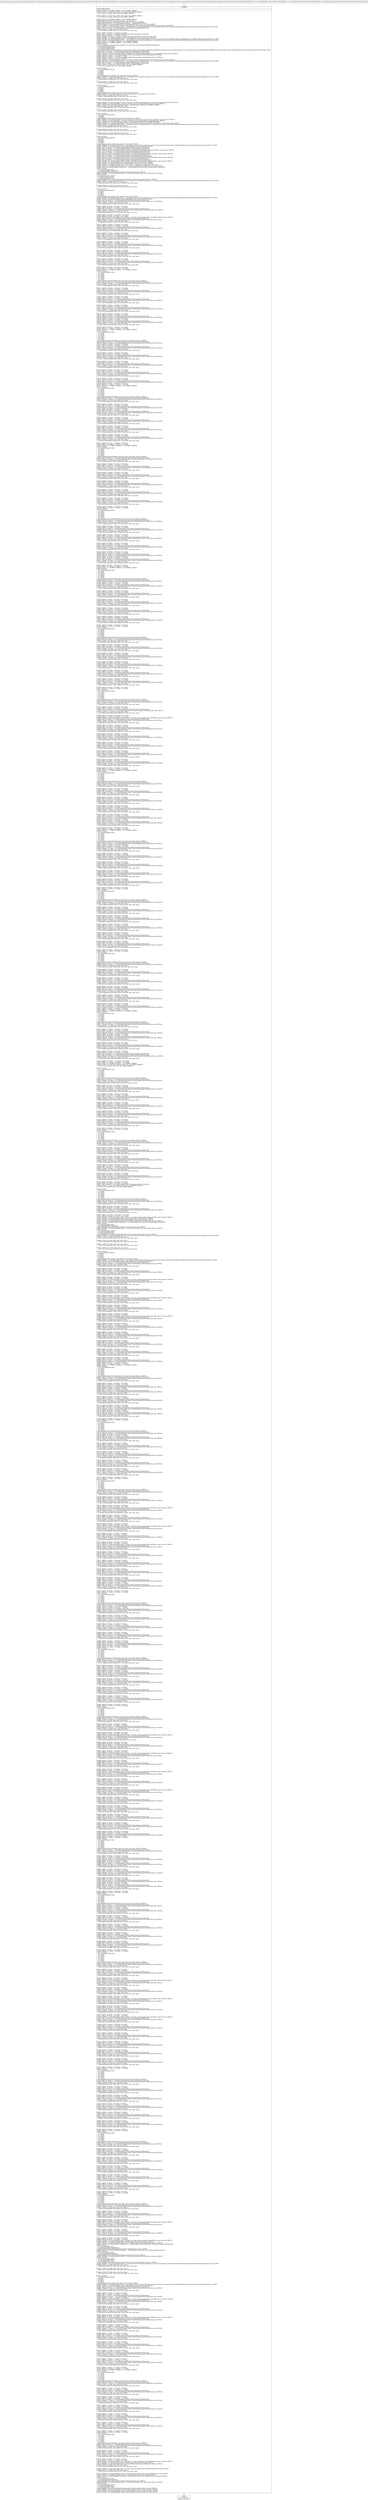 digraph "CFG forcom.mapbox.services.android.navigation.ui.v5.instruction.turnlane.LanesStyleKit.drawLaneRightOnly(Landroid\/graphics\/Canvas;Landroid\/graphics\/RectF;Lcom\/mapbox\/services\/android\/navigation\/ui\/v5\/instruction\/turnlane\/LanesStyleKit$ResizingBehavior;IILandroid\/graphics\/PointF;)V" {
Node_0 [shape=record,label="{0\:\ 0x0000|MTH_ENTER_BLOCK\l|0x0000: MOVE  (r0 I:?[OBJECT, ARRAY]) = (r18 I:?[OBJECT, ARRAY]) \l0x0002: MOVE  (r1 I:?[int, float, boolean, short, byte, char, OBJECT, ARRAY]) = \l  (r21 I:?[int, float, boolean, short, byte, char, OBJECT, ARRAY])\l \l0x0004: MOVE  (r2 I:?[int, float, boolean, short, byte, char, OBJECT, ARRAY]) = \l  (r22 I:?[int, float, boolean, short, byte, char, OBJECT, ARRAY])\l \l0x0006: MOVE  (r3 I:?[OBJECT, ARRAY]) = (r23 I:?[OBJECT, ARRAY]) \l0x0008: NEW_INSTANCE  (r4 I:java.util.Stack) =  java.util.Stack \l0x000a: INVOKE  (r4 I:java.util.Stack) java.util.Stack.\<init\>():void type: DIRECT \l0x000d: NEW_INSTANCE  (r5 I:android.graphics.Matrix) =  android.graphics.Matrix \l0x000f: INVOKE  (r5 I:android.graphics.Matrix) android.graphics.Matrix.\<init\>():void type: DIRECT \l0x0012: INVOKE  (r4 I:java.util.Stack), (r5 I:java.lang.Object) java.util.Stack.push(java.lang.Object):java.lang.Object type: VIRTUAL \l0x0015: INVOKE  (r5 I:android.graphics.Paint) =  com.mapbox.services.android.navigation.ui.v5.instruction.turnlane.LanesStyleKit.CacheForLaneRightOnly.access$3500():android.graphics.Paint type: STATIC \l0x0019: IGET  (r6 I:float) = (r3 I:android.graphics.PointF) android.graphics.PointF.x float \l0x001b: CONST  (r7 I:?[int, float, short, byte, char]) = \l  (1106247680(0x41f00000, float:30.0) ?[int, float, short, byte, char])\l \l0x001d: ARITH  (r6 I:float) = (r6 I:float) \/ (r7 I:float) \l0x001e: IGET  (r8 I:float) = (r3 I:android.graphics.PointF) android.graphics.PointF.y float \l0x0020: ARITH  (r8 I:float) = (r8 I:float) \/ (r7 I:float) \l0x0021: INVOKE  (r6 I:float) = (r6 I:float), (r8 I:float) java.lang.Math.min(float, float):float type: STATIC \l0x0025: INVOKE  (r18 I:android.graphics.Canvas) android.graphics.Canvas.save():int type: VIRTUAL \l0x0028: INVOKE  (r8 I:android.graphics.RectF) =  com.mapbox.services.android.navigation.ui.v5.instruction.turnlane.LanesStyleKit.CacheForLaneRightOnly.access$3600():android.graphics.RectF type: STATIC \l0x002c: INVOKE  (r9 I:android.graphics.RectF) =  com.mapbox.services.android.navigation.ui.v5.instruction.turnlane.LanesStyleKit.CacheForLaneRightOnly.access$3700():android.graphics.RectF type: STATIC \l0x0030: MOVE  (r10 I:?[OBJECT, ARRAY]) = (r19 I:?[OBJECT, ARRAY]) \l0x0032: MOVE  (r11 I:?[OBJECT, ARRAY]) = (r20 I:?[OBJECT, ARRAY]) \l0x0034: INVOKE  \l  (r11 I:com.mapbox.services.android.navigation.ui.v5.instruction.turnlane.LanesStyleKit$ResizingBehavior)\l  (r9 I:android.graphics.RectF)\l  (r10 I:android.graphics.RectF)\l  (r8 I:android.graphics.RectF)\l com.mapbox.services.android.navigation.ui.v5.instruction.turnlane.LanesStyleKit.resizingBehaviorApply(com.mapbox.services.android.navigation.ui.v5.instruction.turnlane.LanesStyleKit$ResizingBehavior, android.graphics.RectF, android.graphics.RectF, android.graphics.RectF):void type: STATIC \l0x0037: IGET  (r9 I:float) = (r8 I:android.graphics.RectF) android.graphics.RectF.left float \l0x0039: IGET  (r10 I:float) = (r8 I:android.graphics.RectF) android.graphics.RectF.top float \l0x003b: INVOKE  (r0 I:android.graphics.Canvas), (r9 I:float), (r10 I:float) android.graphics.Canvas.translate(float, float):void type: VIRTUAL \l0x003e: INVOKE  (r9 I:float) = (r8 I:android.graphics.RectF) android.graphics.RectF.width():float type: VIRTUAL \l0x0042: ARITH  (r9 I:float) = (r9 I:float) \/ (r7 I:float) \l0x0043: INVOKE  (r8 I:float) = (r8 I:android.graphics.RectF) android.graphics.RectF.height():float type: VIRTUAL \l0x0047: ARITH  (r8 I:float) = (r8 I:float) \/ (r7 I:float) \l0x0048: INVOKE  (r0 I:android.graphics.Canvas), (r9 I:float), (r8 I:float) android.graphics.Canvas.scale(float, float):void type: VIRTUAL \l0x004b: INVOKE  (r7 I:android.graphics.RectF) =  com.mapbox.services.android.navigation.ui.v5.instruction.turnlane.LanesStyleKit.CacheForLaneRightOnly.access$3800():android.graphics.RectF type: STATIC \l0x004f: IGET  (r8 I:float) = (r3 I:android.graphics.PointF) android.graphics.PointF.x float \l0x0051: IGET  (r3 I:float) = (r3 I:android.graphics.PointF) android.graphics.PointF.y float \l0x0053: CONST  (r9 I:?[int, float, boolean, short, byte, char, OBJECT, ARRAY]) = \l  (0 ?[int, float, boolean, short, byte, char, OBJECT, ARRAY])\l \l0x0054: INVOKE  \l  (r7 I:android.graphics.RectF)\l  (r9 I:float)\l  (r9 I:float)\l  (r8 I:float)\l  (r3 I:float)\l android.graphics.RectF.set(float, float, float, float):void type: VIRTUAL \l0x0057: INVOKE  (r3 I:android.graphics.RectF) =  com.mapbox.services.android.navigation.ui.v5.instruction.turnlane.LanesStyleKit.CacheForLaneRightOnly.access$3900():android.graphics.RectF type: STATIC \l0x005b: CONST  (r7 I:?[int, float, short, byte, char]) = \l  (1103626240(0x41c80000, float:25.0) ?[int, float, short, byte, char])\l \l0x005d: CONST  (r8 I:?[int, float, short, byte, char]) = \l  (1102037647(0x41afc28f, float:21.97) ?[int, float, short, byte, char])\l \l0x0060: INVOKE  \l  (r3 I:android.graphics.RectF)\l  (r9 I:float)\l  (r9 I:float)\l  (r8 I:float)\l  (r7 I:float)\l android.graphics.RectF.set(float, float, float, float):void type: VIRTUAL \l0x0063: INVOKE  (r18 I:android.graphics.Canvas) android.graphics.Canvas.save():int type: VIRTUAL \l0x0066: CONST  (r8 I:?[int, float, short, byte, char]) = \l  (1084227584(0x40a00000, float:5.0) ?[int, float, short, byte, char])\l \l0x0068: CONST  (r10 I:?[int, float, short, byte, char]) = \l  (1073741824(0x40000000, float:2.0) ?[int, float, short, byte, char])\l \l0x006a: INVOKE  (r0 I:android.graphics.Canvas), (r8 I:float), (r10 I:float) android.graphics.Canvas.translate(float, float):void type: VIRTUAL \l0x006d: INVOKE  (r8 I:java.lang.Object) = (r4 I:java.util.Stack) java.util.Stack.peek():java.lang.Object type: VIRTUAL \l0x0071: CHECK_CAST  (r8 I:android.graphics.Matrix) = (android.graphics.Matrix) (r8 I:?[OBJECT, ARRAY]) \l0x0073: CONST  (r10 I:?[int, float, short, byte, char]) = \l  (1084227584(0x40a00000, float:5.0) ?[int, float, short, byte, char])\l \l0x0075: CONST  (r11 I:?[int, float, short, byte, char]) = \l  (1073741824(0x40000000, float:2.0) ?[int, float, short, byte, char])\l \l0x0077: INVOKE  \l  (r8 I:android.graphics.Matrix)\l  (r10 I:float)\l  (r11 I:float)\l android.graphics.Matrix.postTranslate(float, float):boolean type: VIRTUAL \l0x007a: INVOKE  (r0 I:android.graphics.Canvas), (r6 I:float), (r6 I:float) android.graphics.Canvas.scale(float, float):void type: VIRTUAL \l0x007d: INVOKE  (r4 I:java.lang.Object) = (r4 I:java.util.Stack) java.util.Stack.peek():java.lang.Object type: VIRTUAL \l0x0081: CHECK_CAST  (r4 I:android.graphics.Matrix) = (android.graphics.Matrix) (r4 I:?[OBJECT, ARRAY]) \l0x0083: INVOKE  (r4 I:android.graphics.Matrix), (r6 I:float), (r6 I:float) android.graphics.Matrix.postScale(float, float):boolean type: VIRTUAL \l0x0086: INVOKE  (r4 I:android.graphics.RectF) =  com.mapbox.services.android.navigation.ui.v5.instruction.turnlane.LanesStyleKit.CacheForLaneRightOnly.access$4000():android.graphics.RectF type: STATIC \l0x008a: CONST  (r6 I:?[int, float, short, byte, char]) = \l  (1082130432(0x40800000, float:4.0) ?[int, float, short, byte, char])\l \l0x008c: CONST  (r8 I:?[int, float, short, byte, char]) = \l  (1091567616(0x41100000, float:9.0) ?[int, float, short, byte, char])\l \l0x008e: CONST  (r10 I:?[int, float, short, byte, char]) = \l  (1090519040(0x41000000, float:8.0) ?[int, float, short, byte, char])\l \l0x0090: INVOKE  \l  (r4 I:android.graphics.RectF)\l  (r6 I:float)\l  (r8 I:float)\l  (r10 I:float)\l  (r7 I:float)\l android.graphics.RectF.set(float, float, float, float):void type: VIRTUAL \l0x0093: INVOKE  (r6 I:android.graphics.Path) =  com.mapbox.services.android.navigation.ui.v5.instruction.turnlane.LanesStyleKit.CacheForLaneRightOnly.access$4100():android.graphics.Path type: STATIC \l0x0097: INVOKE  (r6 I:android.graphics.Path) android.graphics.Path.reset():void type: VIRTUAL \l0x009a: IGET  (r8 I:float) = (r4 I:android.graphics.RectF) android.graphics.RectF.left float \l0x009c: IGET  (r10 I:float) = (r4 I:android.graphics.RectF) android.graphics.RectF.top float \l0x009e: INVOKE  (r6 I:android.graphics.Path), (r8 I:float), (r10 I:float) android.graphics.Path.moveTo(float, float):void type: VIRTUAL \l0x00a1: IGET  (r8 I:float) = (r4 I:android.graphics.RectF) android.graphics.RectF.right float \l0x00a3: IGET  (r10 I:float) = (r4 I:android.graphics.RectF) android.graphics.RectF.top float \l0x00a5: INVOKE  (r6 I:android.graphics.Path), (r8 I:float), (r10 I:float) android.graphics.Path.lineTo(float, float):void type: VIRTUAL \l0x00a8: IGET  (r8 I:float) = (r4 I:android.graphics.RectF) android.graphics.RectF.right float \l0x00aa: IGET  (r10 I:float) = (r4 I:android.graphics.RectF) android.graphics.RectF.bottom float \l0x00ac: INVOKE  (r6 I:android.graphics.Path), (r8 I:float), (r10 I:float) android.graphics.Path.lineTo(float, float):void type: VIRTUAL \l0x00af: IGET  (r8 I:float) = (r4 I:android.graphics.RectF) android.graphics.RectF.left float \l0x00b1: IGET  (r4 I:float) = (r4 I:android.graphics.RectF) android.graphics.RectF.bottom float \l0x00b3: INVOKE  (r6 I:android.graphics.Path), (r8 I:float), (r4 I:float) android.graphics.Path.lineTo(float, float):void type: VIRTUAL \l0x00b6: INVOKE  (r6 I:android.graphics.Path) android.graphics.Path.close():void type: VIRTUAL \l0x00b9: INVOKE  (r5 I:android.graphics.Paint) android.graphics.Paint.reset():void type: VIRTUAL \l0x00bc: CONST  (r4 I:?[boolean, int, float, short, byte, char]) = (1 ?[boolean, int, float, short, byte, char]) \l0x00bd: INVOKE  (r5 I:android.graphics.Paint), (r4 I:int) android.graphics.Paint.setFlags(int):void type: VIRTUAL \l0x00c0: SGET  (r8 I:android.graphics.Paint$Style) =  android.graphics.Paint.Style.FILL android.graphics.Paint$Style \l0x00c2: INVOKE  \l  (r5 I:android.graphics.Paint)\l  (r8 I:android.graphics.Paint$Style)\l android.graphics.Paint.setStyle(android.graphics.Paint$Style):void type: VIRTUAL \l0x00c5: INVOKE  (r5 I:android.graphics.Paint), (r2 I:int) android.graphics.Paint.setColor(int):void type: VIRTUAL \l0x00c8: INVOKE  \l  (r0 I:android.graphics.Canvas)\l  (r6 I:android.graphics.Path)\l  (r5 I:android.graphics.Paint)\l android.graphics.Canvas.drawPath(android.graphics.Path, android.graphics.Paint):void type: VIRTUAL \l0x00cb: INVOKE  (r6 I:android.graphics.RectF) =  com.mapbox.services.android.navigation.ui.v5.instruction.turnlane.LanesStyleKit.CacheForLaneRightOnly.access$4200():android.graphics.RectF type: STATIC \l0x00cf: CONST  (r8 I:?[int, float, short, byte, char]) = \l  (1094734316(0x414051ec, float:12.02) ?[int, float, short, byte, char])\l \l0x00d2: CONST  (r10 I:?[int, float, short, byte, char]) = \l  (1092605706(0x411fd70a, float:9.99) ?[int, float, short, byte, char])\l \l0x00d5: INVOKE  \l  (r6 I:android.graphics.RectF)\l  (r9 I:float)\l  (r9 I:float)\l  (r8 I:float)\l  (r10 I:float)\l android.graphics.RectF.set(float, float, float, float):void type: VIRTUAL \l0x00d8: INVOKE  (r6 I:android.graphics.Path) =  com.mapbox.services.android.navigation.ui.v5.instruction.turnlane.LanesStyleKit.CacheForLaneRightOnly.access$4300():android.graphics.Path type: STATIC \l0x00dc: INVOKE  (r6 I:android.graphics.Path) android.graphics.Path.reset():void type: VIRTUAL \l0x00df: IGET  (r8 I:float) = (r3 I:android.graphics.RectF) android.graphics.RectF.left float \l0x00e1: INVOKE  (r9 I:float) = (r3 I:android.graphics.RectF) android.graphics.RectF.width():float type: VIRTUAL \l0x00e5: CONST  (r10 I:?[int, float, short, byte, char]) = \l  (1049376609(0x3e8c3761, float:0.27386) ?[int, float, short, byte, char])\l \l0x00e8: ARITH  (r9 I:float) = (r9 I:float) * (r10 I:float) \l0x00ea: ARITH  (r8 I:float) = (r8 I:float) + (r9 I:float) \l0x00eb: IGET  (r9 I:float) = (r3 I:android.graphics.RectF) android.graphics.RectF.top float \l0x00ed: INVOKE  (r10 I:float) = (r3 I:android.graphics.RectF) android.graphics.RectF.height():float type: VIRTUAL \l0x00f1: CONST  (r11 I:?[int, float, short, byte, char]) = \l  (954642381(0x38e6afcd, float:1.1E\-4) ?[int, float, short, byte, char])\l \l0x00f4: ARITH  (r10 I:float) = (r10 I:float) * (r11 I:float) \l0x00f6: ARITH  (r9 I:float) = (r9 I:float) + (r10 I:float) \l0x00f7: INVOKE  (r6 I:android.graphics.Path), (r8 I:float), (r9 I:float) android.graphics.Path.moveTo(float, float):void type: VIRTUAL \l0x00fa: IGET  (r8 I:float) = (r3 I:android.graphics.RectF) android.graphics.RectF.left float \l0x00fc: INVOKE  (r9 I:float) = (r3 I:android.graphics.RectF) android.graphics.RectF.width():float type: VIRTUAL \l0x0100: CONST  (r10 I:?[int, float, short, byte, char]) = \l  (1049434993(0x3e8d1b71, float:0.2756) ?[int, float, short, byte, char])\l \l0x0103: ARITH  (r9 I:float) = (r9 I:float) * (r10 I:float) \l0x0105: ARITH  (r12 I:float) = (r8 I:float) + (r9 I:float) \l0x0107: IGET  (r8 I:float) = (r3 I:android.graphics.RectF) android.graphics.RectF.top float \l0x0109: INVOKE  (r9 I:float) = (r3 I:android.graphics.RectF) android.graphics.RectF.height():float type: VIRTUAL \l0x010d: CONST  (r10 I:?[int, float, short, byte, char]) = \l  (991087863(0x3b12ccf7, float:0.00224) ?[int, float, short, byte, char])\l \l0x0110: ARITH  (r9 I:float) = (r9 I:float) * (r10 I:float) \l0x0112: ARITH  (r13 I:float) = (r8 I:float) + (r9 I:float) \l0x0114: IGET  (r8 I:float) = (r3 I:android.graphics.RectF) android.graphics.RectF.left float \l0x0116: INVOKE  (r9 I:float) = (r3 I:android.graphics.RectF) android.graphics.RectF.width():float type: VIRTUAL \l0x011a: CONST  (r10 I:?[int, float, short, byte, char]) = \l  (1057537214(0x3f08bcbe, float:0.53413) ?[int, float, short, byte, char])\l \l0x011d: ARITH  (r9 I:float) = (r9 I:float) * (r10 I:float) \l0x011f: ARITH  (r14 I:float) = (r8 I:float) + (r9 I:float) \l0x0121: IGET  (r8 I:float) = (r3 I:android.graphics.RectF) android.graphics.RectF.top float \l0x0123: INVOKE  (r9 I:float) = (r3 I:android.graphics.RectF) android.graphics.RectF.height():float type: VIRTUAL \l0x0127: CONST  (r10 I:?[int, float, short, byte, char]) = \l  (1050879512(0x3ea32618, float:0.31865) ?[int, float, short, byte, char])\l \l0x012a: ARITH  (r9 I:float) = (r9 I:float) * (r10 I:float) \l0x012c: ARITH  (r15 I:float) = (r8 I:float) + (r9 I:float) \l0x012e: IGET  (r8 I:float) = (r3 I:android.graphics.RectF) android.graphics.RectF.left float \l0x0130: INVOKE  (r9 I:float) = (r3 I:android.graphics.RectF) android.graphics.RectF.width():float type: VIRTUAL \l0x0134: CONST  (r10 I:?[int, float, short, byte, char]) = \l  (1057629825(0x3f0a2681, float:0.53965) ?[int, float, short, byte, char])\l \l0x0137: ARITH  (r9 I:float) = (r9 I:float) * (r10 I:float) \l0x0139: ARITH  (r16 I:float) = (r8 I:float) + (r9 I:float) \l0x013b: IGET  (r8 I:float) = (r3 I:android.graphics.RectF) android.graphics.RectF.top float \l0x013d: INVOKE  (r9 I:float) = (r3 I:android.graphics.RectF) android.graphics.RectF.height():float type: VIRTUAL \l0x0141: CONST  (r10 I:?[int, float, short, byte, char]) = \l  (1051106004(0x3ea69ad4, float:0.3254) ?[int, float, short, byte, char])\l \l0x0144: ARITH  (r9 I:float) = (r9 I:float) * (r10 I:float) \l0x0146: ARITH  (r17 I:float) = (r8 I:float) + (r9 I:float) \l0x0148: MOVE  (r11 I:?[OBJECT, ARRAY]) = (r6 I:?[OBJECT, ARRAY]) \l0x0149: INVOKE  \l  (r11 I:android.graphics.Path)\l  (r12 I:float)\l  (r13 I:float)\l  (r14 I:float)\l  (r15 I:float)\l  (r16 I:float)\l  (r17 I:float)\l android.graphics.Path.cubicTo(float, float, float, float, float, float):void type: VIRTUAL \l0x014c: IGET  (r8 I:float) = (r3 I:android.graphics.RectF) android.graphics.RectF.left float \l0x014e: INVOKE  (r9 I:float) = (r3 I:android.graphics.RectF) android.graphics.RectF.width():float type: VIRTUAL \l0x0152: CONST  (r10 I:?[int, float, short, byte, char]) = \l  (1057707000(0x3f0b53f8, float:0.54425) ?[int, float, short, byte, char])\l \l0x0155: ARITH  (r9 I:float) = (r9 I:float) * (r10 I:float) \l0x0157: ARITH  (r12 I:float) = (r8 I:float) + (r9 I:float) \l0x0159: IGET  (r8 I:float) = (r3 I:android.graphics.RectF) android.graphics.RectF.top float \l0x015b: INVOKE  (r9 I:float) = (r3 I:android.graphics.RectF) android.graphics.RectF.height():float type: VIRTUAL \l0x015f: CONST  (r10 I:?[int, float, short, byte, char]) = \l  (1051236195(0x3ea89763, float:0.32928) ?[int, float, short, byte, char])\l \l0x0162: ARITH  (r9 I:float) = (r9 I:float) * (r10 I:float) \l0x0164: ARITH  (r13 I:float) = (r8 I:float) + (r9 I:float) \l0x0166: IGET  (r8 I:float) = (r3 I:android.graphics.RectF) android.graphics.RectF.left float \l0x0168: INVOKE  (r9 I:float) = (r3 I:android.graphics.RectF) android.graphics.RectF.width():float type: VIRTUAL \l0x016c: CONST  (r10 I:?[int, float, short, byte, char]) = \l  (1057753473(0x3f0c0981, float:0.54702) ?[int, float, short, byte, char])\l \l0x016f: ARITH  (r9 I:float) = (r9 I:float) * (r10 I:float) \l0x0171: ARITH  (r14 I:float) = (r8 I:float) + (r9 I:float) \l0x0173: IGET  (r8 I:float) = (r3 I:android.graphics.RectF) android.graphics.RectF.top float \l0x0175: INVOKE  (r9 I:float) = (r3 I:android.graphics.RectF) android.graphics.RectF.height():float type: VIRTUAL \l0x0179: CONST  (r11 I:?[int, float, short, byte, char]) = \l  (1051418731(0x3eab606b, float:0.33472) ?[int, float, short, byte, char])\l \l0x017c: ARITH  (r9 I:float) = (r9 I:float) * (r11 I:float) \l0x017e: ARITH  (r15 I:float) = (r8 I:float) + (r9 I:float) \l0x0180: IGET  (r8 I:float) = (r3 I:android.graphics.RectF) android.graphics.RectF.left float \l0x0182: INVOKE  (r9 I:float) = (r3 I:android.graphics.RectF) android.graphics.RectF.width():float type: VIRTUAL \l0x0186: ARITH  (r9 I:float) = (r9 I:float) * (r10 I:float) \l0x0188: ARITH  (r16 I:float) = (r8 I:float) + (r9 I:float) \l0x018a: IGET  (r8 I:float) = (r3 I:android.graphics.RectF) android.graphics.RectF.top float \l0x018c: INVOKE  (r9 I:float) = (r3 I:android.graphics.RectF) android.graphics.RectF.height():float type: VIRTUAL \l0x0190: CONST  (r11 I:?[int, float, short, byte, char]) = \l  (1051617038(0x3eae670e, float:0.34063) ?[int, float, short, byte, char])\l \l0x0193: ARITH  (r9 I:float) = (r9 I:float) * (r11 I:float) \l0x0195: ARITH  (r17 I:float) = (r8 I:float) + (r9 I:float) \l0x0197: MOVE  (r11 I:?[OBJECT, ARRAY]) = (r6 I:?[OBJECT, ARRAY]) \l0x0198: INVOKE  \l  (r11 I:android.graphics.Path)\l  (r12 I:float)\l  (r13 I:float)\l  (r14 I:float)\l  (r15 I:float)\l  (r16 I:float)\l  (r17 I:float)\l android.graphics.Path.cubicTo(float, float, float, float, float, float):void type: VIRTUAL \l0x019b: IGET  (r8 I:float) = (r3 I:android.graphics.RectF) android.graphics.RectF.left float \l0x019d: INVOKE  (r9 I:float) = (r3 I:android.graphics.RectF) android.graphics.RectF.width():float type: VIRTUAL \l0x01a1: ARITH  (r9 I:float) = (r9 I:float) * (r10 I:float) \l0x01a3: ARITH  (r12 I:float) = (r8 I:float) + (r9 I:float) \l0x01a5: IGET  (r8 I:float) = (r3 I:android.graphics.RectF) android.graphics.RectF.top float \l0x01a7: INVOKE  (r9 I:float) = (r3 I:android.graphics.RectF) android.graphics.RectF.height():float type: VIRTUAL \l0x01ab: CONST  (r10 I:?[int, float, short, byte, char]) = \l  (1051999559(0x3eb43d47, float:0.35203) ?[int, float, short, byte, char])\l \l0x01ae: ARITH  (r9 I:float) = (r9 I:float) * (r10 I:float) \l0x01b0: ARITH  (r13 I:float) = (r8 I:float) + (r9 I:float) \l0x01b2: IGET  (r8 I:float) = (r3 I:android.graphics.RectF) android.graphics.RectF.left float \l0x01b4: INVOKE  (r9 I:float) = (r3 I:android.graphics.RectF) android.graphics.RectF.width():float type: VIRTUAL \l0x01b8: CONST  (r10 I:?[int, float, short, byte, char]) = \l  (1057577144(0x3f0958b8, float:0.53651) ?[int, float, short, byte, char])\l \l0x01bb: ARITH  (r9 I:float) = (r9 I:float) * (r10 I:float) \l0x01bd: ARITH  (r14 I:float) = (r8 I:float) + (r9 I:float) \l0x01bf: IGET  (r8 I:float) = (r3 I:android.graphics.RectF) android.graphics.RectF.top float \l0x01c1: INVOKE  (r9 I:float) = (r3 I:android.graphics.RectF) android.graphics.RectF.height():float type: VIRTUAL \l0x01c5: CONST  (r10 I:?[int, float, short, byte, char]) = \l  (1052308259(0x3eb8f323, float:0.36123) ?[int, float, short, byte, char])\l \l0x01c8: ARITH  (r9 I:float) = (r9 I:float) * (r10 I:float) \l0x01ca: ARITH  (r15 I:float) = (r8 I:float) + (r9 I:float) \l0x01cc: IGET  (r8 I:float) = (r3 I:android.graphics.RectF) android.graphics.RectF.left float \l0x01ce: INVOKE  (r9 I:float) = (r3 I:android.graphics.RectF) android.graphics.RectF.width():float type: VIRTUAL \l0x01d2: CONST  (r11 I:?[int, float, short, byte, char]) = \l  (1057359544(0x3f0606b8, float:0.52354) ?[int, float, short, byte, char])\l \l0x01d5: ARITH  (r9 I:float) = (r9 I:float) * (r11 I:float) \l0x01d7: ARITH  (r16 I:float) = (r8 I:float) + (r9 I:float) \l0x01d9: IGET  (r8 I:float) = (r3 I:android.graphics.RectF) android.graphics.RectF.top float \l0x01db: INVOKE  (r9 I:float) = (r3 I:android.graphics.RectF) android.graphics.RectF.height():float type: VIRTUAL \l0x01df: ARITH  (r9 I:float) = (r9 I:float) * (r10 I:float) \l0x01e1: ARITH  (r17 I:float) = (r8 I:float) + (r9 I:float) \l0x01e3: MOVE  (r11 I:?[OBJECT, ARRAY]) = (r6 I:?[OBJECT, ARRAY]) \l0x01e4: INVOKE  \l  (r11 I:android.graphics.Path)\l  (r12 I:float)\l  (r13 I:float)\l  (r14 I:float)\l  (r15 I:float)\l  (r16 I:float)\l  (r17 I:float)\l android.graphics.Path.cubicTo(float, float, float, float, float, float):void type: VIRTUAL \l0x01e7: IGET  (r8 I:float) = (r3 I:android.graphics.RectF) android.graphics.RectF.left float \l0x01e9: INVOKE  (r9 I:float) = (r3 I:android.graphics.RectF) android.graphics.RectF.width():float type: VIRTUAL \l0x01ed: CONST  (r11 I:?[int, float, short, byte, char]) = \l  (1057307870(0x3f053cde, float:0.52046) ?[int, float, short, byte, char])\l \l0x01f0: ARITH  (r9 I:float) = (r9 I:float) * (r11 I:float) \l0x01f2: ARITH  (r12 I:float) = (r8 I:float) + (r9 I:float) \l0x01f4: IGET  (r8 I:float) = (r3 I:android.graphics.RectF) android.graphics.RectF.top float \l0x01f6: INVOKE  (r9 I:float) = (r3 I:android.graphics.RectF) android.graphics.RectF.height():float type: VIRTUAL \l0x01fa: ARITH  (r9 I:float) = (r9 I:float) * (r10 I:float) \l0x01fc: ARITH  (r13 I:float) = (r8 I:float) + (r9 I:float) \l0x01fe: IGET  (r8 I:float) = (r3 I:android.graphics.RectF) android.graphics.RectF.left float \l0x0200: INVOKE  (r9 I:float) = (r3 I:android.graphics.RectF) android.graphics.RectF.width():float type: VIRTUAL \l0x0204: CONST  (r10 I:?[int, float, short, byte, char]) = \l  (1057258545(0x3f047c31, float:0.51752) ?[int, float, short, byte, char])\l \l0x0207: ARITH  (r9 I:float) = (r9 I:float) * (r10 I:float) \l0x0209: ARITH  (r14 I:float) = (r8 I:float) + (r9 I:float) \l0x020b: IGET  (r8 I:float) = (r3 I:android.graphics.RectF) android.graphics.RectF.top float \l0x020d: INVOKE  (r9 I:float) = (r3 I:android.graphics.RectF) android.graphics.RectF.height():float type: VIRTUAL \l0x0211: CONST  (r10 I:?[int, float, short, byte, char]) = \l  (1052291482(0x3eb8b19a, float:0.36073) ?[int, float, short, byte, char])\l \l0x0214: ARITH  (r9 I:float) = (r9 I:float) * (r10 I:float) \l0x0216: ARITH  (r15 I:float) = (r8 I:float) + (r9 I:float) \l0x0218: IGET  (r8 I:float) = (r3 I:android.graphics.RectF) android.graphics.RectF.left float \l0x021a: INVOKE  (r9 I:float) = (r3 I:android.graphics.RectF) android.graphics.RectF.width():float type: VIRTUAL \l0x021e: CONST  (r10 I:?[int, float, short, byte, char]) = \l  (1057213414(0x3f03cbe6, float:0.51483) ?[int, float, short, byte, char])\l \l0x0221: ARITH  (r9 I:float) = (r9 I:float) * (r10 I:float) \l0x0223: ARITH  (r16 I:float) = (r8 I:float) + (r9 I:float) \l0x0225: IGET  (r8 I:float) = (r3 I:android.graphics.RectF) android.graphics.RectF.top float \l0x0227: INVOKE  (r9 I:float) = (r3 I:android.graphics.RectF) android.graphics.RectF.height():float type: VIRTUAL \l0x022b: CONST  (r10 I:?[int, float, short, byte, char]) = \l  (1052259270(0x3eb833c6, float:0.35977) ?[int, float, short, byte, char])\l \l0x022e: ARITH  (r9 I:float) = (r9 I:float) * (r10 I:float) \l0x0230: ARITH  (r17 I:float) = (r8 I:float) + (r9 I:float) \l0x0232: MOVE  (r11 I:?[OBJECT, ARRAY]) = (r6 I:?[OBJECT, ARRAY]) \l0x0233: INVOKE  \l  (r11 I:android.graphics.Path)\l  (r12 I:float)\l  (r13 I:float)\l  (r14 I:float)\l  (r15 I:float)\l  (r16 I:float)\l  (r17 I:float)\l android.graphics.Path.cubicTo(float, float, float, float, float, float):void type: VIRTUAL \l0x0236: IGET  (r8 I:float) = (r3 I:android.graphics.RectF) android.graphics.RectF.left float \l0x0238: INVOKE  (r9 I:float) = (r3 I:android.graphics.RectF) android.graphics.RectF.width():float type: VIRTUAL \l0x023c: CONST  (r10 I:?[int, float, short, byte, char]) = \l  (1057125502(0x3f02747e, float:0.50959) ?[int, float, short, byte, char])\l \l0x023f: ARITH  (r9 I:float) = (r9 I:float) * (r10 I:float) \l0x0241: ARITH  (r12 I:float) = (r8 I:float) + (r9 I:float) \l0x0243: IGET  (r8 I:float) = (r3 I:android.graphics.RectF) android.graphics.RectF.top float \l0x0245: INVOKE  (r9 I:float) = (r3 I:android.graphics.RectF) android.graphics.RectF.height():float type: VIRTUAL \l0x0249: CONST  (r10 I:?[int, float, short, byte, char]) = \l  (1052202227(0x3eb754f3, float:0.35807) ?[int, float, short, byte, char])\l \l0x024c: ARITH  (r9 I:float) = (r9 I:float) * (r10 I:float) \l0x024e: ARITH  (r13 I:float) = (r8 I:float) + (r9 I:float) \l0x0250: IGET  (r8 I:float) = (r3 I:android.graphics.RectF) android.graphics.RectF.left float \l0x0252: INVOKE  (r9 I:float) = (r3 I:android.graphics.RectF) android.graphics.RectF.width():float type: VIRTUAL \l0x0256: CONST  (r10 I:?[int, float, short, byte, char]) = \l  (1053465887(0x3eca9d1f, float:0.39573) ?[int, float, short, byte, char])\l \l0x0259: ARITH  (r9 I:float) = (r9 I:float) * (r10 I:float) \l0x025b: ARITH  (r14 I:float) = (r8 I:float) + (r9 I:float) \l0x025d: IGET  (r8 I:float) = (r3 I:android.graphics.RectF) android.graphics.RectF.top float \l0x025f: INVOKE  (r9 I:float) = (r3 I:android.graphics.RectF) android.graphics.RectF.height():float type: VIRTUAL \l0x0263: CONST  (r10 I:?[int, float, short, byte, char]) = \l  (1050982859(0x3ea4b9cb, float:0.32173) ?[int, float, short, byte, char])\l \l0x0266: ARITH  (r9 I:float) = (r9 I:float) * (r10 I:float) \l0x0268: ARITH  (r15 I:float) = (r8 I:float) + (r9 I:float) \l0x026a: IGET  (r8 I:float) = (r3 I:android.graphics.RectF) android.graphics.RectF.left float \l0x026c: INVOKE  (r9 I:float) = (r3 I:android.graphics.RectF) android.graphics.RectF.width():float type: VIRTUAL \l0x0270: CONST  (r10 I:?[int, float, short, byte, char]) = \l  (1053300464(0x3ec816f0, float:0.3908) ?[int, float, short, byte, char])\l \l0x0273: ARITH  (r9 I:float) = (r9 I:float) * (r10 I:float) \l0x0275: ARITH  (r16 I:float) = (r8 I:float) + (r9 I:float) \l0x0277: IGET  (r8 I:float) = (r3 I:android.graphics.RectF) android.graphics.RectF.top float \l0x0279: INVOKE  (r9 I:float) = (r3 I:android.graphics.RectF) android.graphics.RectF.height():float type: VIRTUAL \l0x027d: CONST  (r10 I:?[int, float, short, byte, char]) = \l  (1050930179(0x3ea3ec03, float:0.32016) ?[int, float, short, byte, char])\l \l0x0280: ARITH  (r9 I:float) = (r9 I:float) * (r10 I:float) \l0x0282: ARITH  (r17 I:float) = (r8 I:float) + (r9 I:float) \l0x0284: INVOKE  \l  (r11 I:android.graphics.Path)\l  (r12 I:float)\l  (r13 I:float)\l  (r14 I:float)\l  (r15 I:float)\l  (r16 I:float)\l  (r17 I:float)\l android.graphics.Path.cubicTo(float, float, float, float, float, float):void type: VIRTUAL \l0x0287: IGET  (r8 I:float) = (r3 I:android.graphics.RectF) android.graphics.RectF.left float \l0x0289: INVOKE  (r9 I:float) = (r3 I:android.graphics.RectF) android.graphics.RectF.width():float type: VIRTUAL \l0x028d: CONST  (r10 I:?[int, float, short, byte, char]) = \l  (1052711584(0x3ebf1aa0, float:0.37325) ?[int, float, short, byte, char])\l \l0x0290: ARITH  (r9 I:float) = (r9 I:float) * (r10 I:float) \l0x0292: ARITH  (r12 I:float) = (r8 I:float) + (r9 I:float) \l0x0294: IGET  (r8 I:float) = (r3 I:android.graphics.RectF) android.graphics.RectF.top float \l0x0296: INVOKE  (r9 I:float) = (r3 I:android.graphics.RectF) android.graphics.RectF.height():float type: VIRTUAL \l0x029a: CONST  (r10 I:?[int, float, short, byte, char]) = \l  (1050924475(0x3ea3d5bb, float:0.31999) ?[int, float, short, byte, char])\l \l0x029d: ARITH  (r9 I:float) = (r9 I:float) * (r10 I:float) \l0x029f: ARITH  (r13 I:float) = (r8 I:float) + (r9 I:float) \l0x02a1: IGET  (r8 I:float) = (r3 I:android.graphics.RectF) android.graphics.RectF.left float \l0x02a3: INVOKE  (r9 I:float) = (r3 I:android.graphics.RectF) android.graphics.RectF.width():float type: VIRTUAL \l0x02a7: CONST  (r10 I:?[int, float, short, byte, char]) = \l  (1052418318(0x3ebaa10e, float:0.36451) ?[int, float, short, byte, char])\l \l0x02aa: ARITH  (r9 I:float) = (r9 I:float) * (r10 I:float) \l0x02ac: ARITH  (r14 I:float) = (r8 I:float) + (r9 I:float) \l0x02ae: IGET  (r8 I:float) = (r3 I:android.graphics.RectF) android.graphics.RectF.top float \l0x02b0: INVOKE  (r9 I:float) = (r3 I:android.graphics.RectF) android.graphics.RectF.height():float type: VIRTUAL \l0x02b4: CONST  (r11 I:?[int, float, short, byte, char]) = \l  (1051238544(0x3ea8a090, float:0.32935) ?[int, float, short, byte, char])\l \l0x02b7: ARITH  (r9 I:float) = (r9 I:float) * (r11 I:float) \l0x02b9: ARITH  (r15 I:float) = (r8 I:float) + (r9 I:float) \l0x02bb: IGET  (r8 I:float) = (r3 I:android.graphics.RectF) android.graphics.RectF.left float \l0x02bd: INVOKE  (r9 I:float) = (r3 I:android.graphics.RectF) android.graphics.RectF.width():float type: VIRTUAL \l0x02c1: ARITH  (r9 I:float) = (r9 I:float) * (r10 I:float) \l0x02c3: ARITH  (r16 I:float) = (r8 I:float) + (r9 I:float) \l0x02c5: IGET  (r8 I:float) = (r3 I:android.graphics.RectF) android.graphics.RectF.top float \l0x02c7: INVOKE  (r9 I:float) = (r3 I:android.graphics.RectF) android.graphics.RectF.height():float type: VIRTUAL \l0x02cb: CONST  (r11 I:?[int, float, short, byte, char]) = \l  (1051629118(0x3eae963e, float:0.34099) ?[int, float, short, byte, char])\l \l0x02ce: ARITH  (r9 I:float) = (r9 I:float) * (r11 I:float) \l0x02d0: ARITH  (r17 I:float) = (r8 I:float) + (r9 I:float) \l0x02d2: MOVE  (r11 I:?[OBJECT, ARRAY]) = (r6 I:?[OBJECT, ARRAY]) \l0x02d3: INVOKE  \l  (r11 I:android.graphics.Path)\l  (r12 I:float)\l  (r13 I:float)\l  (r14 I:float)\l  (r15 I:float)\l  (r16 I:float)\l  (r17 I:float)\l android.graphics.Path.cubicTo(float, float, float, float, float, float):void type: VIRTUAL \l0x02d6: IGET  (r8 I:float) = (r3 I:android.graphics.RectF) android.graphics.RectF.left float \l0x02d8: INVOKE  (r9 I:float) = (r3 I:android.graphics.RectF) android.graphics.RectF.width():float type: VIRTUAL \l0x02dc: ARITH  (r9 I:float) = (r9 I:float) * (r10 I:float) \l0x02de: ARITH  (r12 I:float) = (r8 I:float) + (r9 I:float) \l0x02e0: IGET  (r8 I:float) = (r3 I:android.graphics.RectF) android.graphics.RectF.top float \l0x02e2: INVOKE  (r9 I:float) = (r3 I:android.graphics.RectF) android.graphics.RectF.height():float type: VIRTUAL \l0x02e6: CONST  (r10 I:?[int, float, short, byte, char]) = \l  (1051717030(0x3eafeda6, float:0.34361) ?[int, float, short, byte, char])\l \l0x02e9: ARITH  (r9 I:float) = (r9 I:float) * (r10 I:float) \l0x02eb: ARITH  (r13 I:float) = (r8 I:float) + (r9 I:float) \l0x02ed: IGET  (r8 I:float) = (r3 I:android.graphics.RectF) android.graphics.RectF.left float \l0x02ef: INVOKE  (r9 I:float) = (r3 I:android.graphics.RectF) android.graphics.RectF.width():float type: VIRTUAL \l0x02f3: CONST  (r10 I:?[int, float, short, byte, char]) = \l  (1052412614(0x3eba8ac6, float:0.36434) ?[int, float, short, byte, char])\l \l0x02f6: ARITH  (r9 I:float) = (r9 I:float) * (r10 I:float) \l0x02f8: ARITH  (r14 I:float) = (r8 I:float) + (r9 I:float) \l0x02fa: IGET  (r8 I:float) = (r3 I:android.graphics.RectF) android.graphics.RectF.top float \l0x02fc: INVOKE  (r9 I:float) = (r3 I:android.graphics.RectF) android.graphics.RectF.height():float type: VIRTUAL \l0x0300: CONST  (r10 I:?[int, float, short, byte, char]) = \l  (1051811318(0x3eb15df6, float:0.34642) ?[int, float, short, byte, char])\l \l0x0303: ARITH  (r9 I:float) = (r9 I:float) * (r10 I:float) \l0x0305: ARITH  (r15 I:float) = (r8 I:float) + (r9 I:float) \l0x0307: IGET  (r8 I:float) = (r3 I:android.graphics.RectF) android.graphics.RectF.left float \l0x0309: INVOKE  (r9 I:float) = (r3 I:android.graphics.RectF) android.graphics.RectF.width():float type: VIRTUAL \l0x030d: CONST  (r10 I:?[int, float, short, byte, char]) = \l  (1052412278(0x3eba8976, float:0.36433) ?[int, float, short, byte, char])\l \l0x0310: ARITH  (r9 I:float) = (r9 I:float) * (r10 I:float) \l0x0312: ARITH  (r16 I:float) = (r8 I:float) + (r9 I:float) \l0x0314: IGET  (r8 I:float) = (r3 I:android.graphics.RectF) android.graphics.RectF.top float \l0x0316: INVOKE  (r9 I:float) = (r3 I:android.graphics.RectF) android.graphics.RectF.height():float type: VIRTUAL \l0x031a: CONST  (r10 I:?[int, float, short, byte, char]) = \l  (1051892185(0x3eb299d9, float:0.34883) ?[int, float, short, byte, char])\l \l0x031d: ARITH  (r9 I:float) = (r9 I:float) * (r10 I:float) \l0x031f: ARITH  (r17 I:float) = (r8 I:float) + (r9 I:float) \l0x0321: INVOKE  \l  (r11 I:android.graphics.Path)\l  (r12 I:float)\l  (r13 I:float)\l  (r14 I:float)\l  (r15 I:float)\l  (r16 I:float)\l  (r17 I:float)\l android.graphics.Path.cubicTo(float, float, float, float, float, float):void type: VIRTUAL \l0x0324: IGET  (r8 I:float) = (r3 I:android.graphics.RectF) android.graphics.RectF.left float \l0x0326: INVOKE  (r9 I:float) = (r3 I:android.graphics.RectF) android.graphics.RectF.width():float type: VIRTUAL \l0x032a: CONST  (r10 I:?[int, float, short, byte, char]) = \l  (1052409594(0x3eba7efa, float:0.36425) ?[int, float, short, byte, char])\l \l0x032d: ARITH  (r9 I:float) = (r9 I:float) * (r10 I:float) \l0x032f: ARITH  (r12 I:float) = (r8 I:float) + (r9 I:float) \l0x0331: IGET  (r8 I:float) = (r3 I:android.graphics.RectF) android.graphics.RectF.top float \l0x0333: INVOKE  (r9 I:float) = (r3 I:android.graphics.RectF) android.graphics.RectF.height():float type: VIRTUAL \l0x0337: CONST  (r10 I:?[int, float, short, byte, char]) = \l  (1052001908(0x3eb44674, float:0.3521) ?[int, float, short, byte, char])\l \l0x033a: ARITH  (r9 I:float) = (r9 I:float) * (r10 I:float) \l0x033c: ARITH  (r13 I:float) = (r8 I:float) + (r9 I:float) \l0x033e: IGET  (r8 I:float) = (r3 I:android.graphics.RectF) android.graphics.RectF.left float \l0x0340: INVOKE  (r9 I:float) = (r3 I:android.graphics.RectF) android.graphics.RectF.width():float type: VIRTUAL \l0x0344: CONST  (r10 I:?[int, float, short, byte, char]) = \l  (1052416976(0x3eba9bd0, float:0.36447) ?[int, float, short, byte, char])\l \l0x0347: ARITH  (r9 I:float) = (r9 I:float) * (r10 I:float) \l0x0349: ARITH  (r14 I:float) = (r8 I:float) + (r9 I:float) \l0x034b: IGET  (r8 I:float) = (r3 I:android.graphics.RectF) android.graphics.RectF.top float \l0x034d: INVOKE  (r9 I:float) = (r3 I:android.graphics.RectF) android.graphics.RectF.height():float type: VIRTUAL \l0x0351: CONST  (r10 I:?[int, float, short, byte, char]) = \l  (1053590039(0x3ecc8217, float:0.39943) ?[int, float, short, byte, char])\l \l0x0354: ARITH  (r9 I:float) = (r9 I:float) * (r10 I:float) \l0x0356: ARITH  (r15 I:float) = (r8 I:float) + (r9 I:float) \l0x0358: IGET  (r8 I:float) = (r3 I:android.graphics.RectF) android.graphics.RectF.left float \l0x035a: INVOKE  (r9 I:float) = (r3 I:android.graphics.RectF) android.graphics.RectF.width():float type: VIRTUAL \l0x035e: CONST  (r10 I:?[int, float, short, byte, char]) = \l  (1052416976(0x3eba9bd0, float:0.36447) ?[int, float, short, byte, char])\l \l0x0361: ARITH  (r9 I:float) = (r9 I:float) * (r10 I:float) \l0x0363: ARITH  (r16 I:float) = (r8 I:float) + (r9 I:float) \l0x0365: IGET  (r8 I:float) = (r3 I:android.graphics.RectF) android.graphics.RectF.top float \l0x0367: INVOKE  (r9 I:float) = (r3 I:android.graphics.RectF) android.graphics.RectF.height():float type: VIRTUAL \l0x036b: CONST  (r10 I:?[int, float, short, byte, char]) = \l  (1053590039(0x3ecc8217, float:0.39943) ?[int, float, short, byte, char])\l \l0x036e: ARITH  (r9 I:float) = (r9 I:float) * (r10 I:float) \l0x0370: ARITH  (r17 I:float) = (r8 I:float) + (r9 I:float) \l0x0372: INVOKE  \l  (r11 I:android.graphics.Path)\l  (r12 I:float)\l  (r13 I:float)\l  (r14 I:float)\l  (r15 I:float)\l  (r16 I:float)\l  (r17 I:float)\l android.graphics.Path.cubicTo(float, float, float, float, float, float):void type: VIRTUAL \l0x0375: IGET  (r8 I:float) = (r3 I:android.graphics.RectF) android.graphics.RectF.left float \l0x0377: INVOKE  (r9 I:float) = (r3 I:android.graphics.RectF) android.graphics.RectF.width():float type: VIRTUAL \l0x037b: CONST  (r10 I:?[int, float, short, byte, char]) = \l  (1044049507(0x3e3aee63, float:0.18255) ?[int, float, short, byte, char])\l \l0x037e: ARITH  (r9 I:float) = (r9 I:float) * (r10 I:float) \l0x0380: ARITH  (r8 I:float) = (r8 I:float) + (r9 I:float) \l0x0381: IGET  (r9 I:float) = (r3 I:android.graphics.RectF) android.graphics.RectF.top float \l0x0383: INVOKE  (r10 I:float) = (r3 I:android.graphics.RectF) android.graphics.RectF.height():float type: VIRTUAL \l0x0387: CONST  (r11 I:?[int, float, short, byte, char]) = \l  (1053506824(0x3ecb3d08, float:0.39695) ?[int, float, short, byte, char])\l \l0x038a: ARITH  (r10 I:float) = (r10 I:float) * (r11 I:float) \l0x038c: ARITH  (r9 I:float) = (r9 I:float) + (r10 I:float) \l0x038d: INVOKE  (r6 I:android.graphics.Path), (r8 I:float), (r9 I:float) android.graphics.Path.lineTo(float, float):void type: VIRTUAL \l0x0390: IGET  (r8 I:float) = (r3 I:android.graphics.RectF) android.graphics.RectF.left float \l0x0392: INVOKE  (r9 I:float) = (r3 I:android.graphics.RectF) android.graphics.RectF.width():float type: VIRTUAL \l0x0396: CONST  (r10 I:?[int, float, short, byte, char]) = \l  (1044049507(0x3e3aee63, float:0.18255) ?[int, float, short, byte, char])\l \l0x0399: ARITH  (r9 I:float) = (r9 I:float) * (r10 I:float) \l0x039b: ARITH  (r12 I:float) = (r8 I:float) + (r9 I:float) \l0x039d: IGET  (r8 I:float) = (r3 I:android.graphics.RectF) android.graphics.RectF.top float \l0x039f: INVOKE  (r9 I:float) = (r3 I:android.graphics.RectF) android.graphics.RectF.height():float type: VIRTUAL \l0x03a3: CONST  (r10 I:?[int, float, short, byte, char]) = \l  (1053506824(0x3ecb3d08, float:0.39695) ?[int, float, short, byte, char])\l \l0x03a6: ARITH  (r9 I:float) = (r9 I:float) * (r10 I:float) \l0x03a8: ARITH  (r13 I:float) = (r8 I:float) + (r9 I:float) \l0x03aa: IGET  (r8 I:float) = (r3 I:android.graphics.RectF) android.graphics.RectF.left float \l0x03ac: INVOKE  (r9 I:float) = (r3 I:android.graphics.RectF) android.graphics.RectF.width():float type: VIRTUAL \l0x03b0: CONST  (r10 I:?[int, float, short, byte, char]) = \l  (1044063600(0x3e3b2570, float:0.18276) ?[int, float, short, byte, char])\l \l0x03b3: ARITH  (r9 I:float) = (r9 I:float) * (r10 I:float) \l0x03b5: ARITH  (r14 I:float) = (r8 I:float) + (r9 I:float) \l0x03b7: IGET  (r8 I:float) = (r3 I:android.graphics.RectF) android.graphics.RectF.top float \l0x03b9: INVOKE  (r9 I:float) = (r3 I:android.graphics.RectF) android.graphics.RectF.height():float type: VIRTUAL \l0x03bd: CONST  (r10 I:?[int, float, short, byte, char]) = \l  (1051930101(0x3eb32df5, float:0.34996) ?[int, float, short, byte, char])\l \l0x03c0: ARITH  (r9 I:float) = (r9 I:float) * (r10 I:float) \l0x03c2: ARITH  (r15 I:float) = (r8 I:float) + (r9 I:float) \l0x03c4: IGET  (r8 I:float) = (r3 I:android.graphics.RectF) android.graphics.RectF.left float \l0x03c6: INVOKE  (r9 I:float) = (r3 I:android.graphics.RectF) android.graphics.RectF.width():float type: VIRTUAL \l0x03ca: CONST  (r10 I:?[int, float, short, byte, char]) = \l  (1044064942(0x3e3b2aae, float:0.18278) ?[int, float, short, byte, char])\l \l0x03cd: ARITH  (r9 I:float) = (r9 I:float) * (r10 I:float) \l0x03cf: ARITH  (r16 I:float) = (r8 I:float) + (r9 I:float) \l0x03d1: IGET  (r8 I:float) = (r3 I:android.graphics.RectF) android.graphics.RectF.top float \l0x03d3: INVOKE  (r9 I:float) = (r3 I:android.graphics.RectF) android.graphics.RectF.height():float type: VIRTUAL \l0x03d7: CONST  (r10 I:?[int, float, short, byte, char]) = \l  (1051814338(0x3eb169c2, float:0.34651) ?[int, float, short, byte, char])\l \l0x03da: ARITH  (r9 I:float) = (r9 I:float) * (r10 I:float) \l0x03dc: ARITH  (r17 I:float) = (r8 I:float) + (r9 I:float) \l0x03de: MOVE  (r11 I:?[OBJECT, ARRAY]) = (r6 I:?[OBJECT, ARRAY]) \l0x03df: INVOKE  \l  (r11 I:android.graphics.Path)\l  (r12 I:float)\l  (r13 I:float)\l  (r14 I:float)\l  (r15 I:float)\l  (r16 I:float)\l  (r17 I:float)\l android.graphics.Path.cubicTo(float, float, float, float, float, float):void type: VIRTUAL \l0x03e2: IGET  (r8 I:float) = (r3 I:android.graphics.RectF) android.graphics.RectF.left float \l0x03e4: INVOKE  (r9 I:float) = (r3 I:android.graphics.RectF) android.graphics.RectF.width():float type: VIRTUAL \l0x03e8: CONST  (r10 I:?[int, float, short, byte, char]) = \l  (1044058231(0x3e3b1077, float:0.18268) ?[int, float, short, byte, char])\l \l0x03eb: ARITH  (r9 I:float) = (r9 I:float) * (r10 I:float) \l0x03ed: ARITH  (r12 I:float) = (r8 I:float) + (r9 I:float) \l0x03ef: IGET  (r8 I:float) = (r3 I:android.graphics.RectF) android.graphics.RectF.top float \l0x03f1: INVOKE  (r9 I:float) = (r3 I:android.graphics.RectF) android.graphics.RectF.height():float type: VIRTUAL \l0x03f5: CONST  (r10 I:?[int, float, short, byte, char]) = \l  (1051727097(0x3eb014f9, float:0.34391) ?[int, float, short, byte, char])\l \l0x03f8: ARITH  (r9 I:float) = (r9 I:float) * (r10 I:float) \l0x03fa: ARITH  (r13 I:float) = (r8 I:float) + (r9 I:float) \l0x03fc: IGET  (r8 I:float) = (r3 I:android.graphics.RectF) android.graphics.RectF.left float \l0x03fe: INVOKE  (r9 I:float) = (r3 I:android.graphics.RectF) android.graphics.RectF.width():float type: VIRTUAL \l0x0402: CONST  (r10 I:?[int, float, short, byte, char]) = \l  (1044046823(0x3e3ae3e7, float:0.18251) ?[int, float, short, byte, char])\l \l0x0405: ARITH  (r9 I:float) = (r9 I:float) * (r10 I:float) \l0x0407: ARITH  (r14 I:float) = (r8 I:float) + (r9 I:float) \l0x0409: IGET  (r8 I:float) = (r3 I:android.graphics.RectF) android.graphics.RectF.top float \l0x040b: INVOKE  (r9 I:float) = (r3 I:android.graphics.RectF) android.graphics.RectF.height():float type: VIRTUAL \l0x040f: CONST  (r11 I:?[int, float, short, byte, char]) = \l  (1051633480(0x3eaea748, float:0.34112) ?[int, float, short, byte, char])\l \l0x0412: ARITH  (r9 I:float) = (r9 I:float) * (r11 I:float) \l0x0414: ARITH  (r15 I:float) = (r8 I:float) + (r9 I:float) \l0x0416: IGET  (r8 I:float) = (r3 I:android.graphics.RectF) android.graphics.RectF.left float \l0x0418: INVOKE  (r9 I:float) = (r3 I:android.graphics.RectF) android.graphics.RectF.width():float type: VIRTUAL \l0x041c: ARITH  (r9 I:float) = (r9 I:float) * (r10 I:float) \l0x041e: ARITH  (r16 I:float) = (r8 I:float) + (r9 I:float) \l0x0420: IGET  (r8 I:float) = (r3 I:android.graphics.RectF) android.graphics.RectF.top float \l0x0422: INVOKE  (r9 I:float) = (r3 I:android.graphics.RectF) android.graphics.RectF.height():float type: VIRTUAL \l0x0426: CONST  (r11 I:?[int, float, short, byte, char]) = \l  (1051545903(0x3ead512f, float:0.33851) ?[int, float, short, byte, char])\l \l0x0429: ARITH  (r9 I:float) = (r9 I:float) * (r11 I:float) \l0x042b: ARITH  (r17 I:float) = (r8 I:float) + (r9 I:float) \l0x042d: MOVE  (r11 I:?[OBJECT, ARRAY]) = (r6 I:?[OBJECT, ARRAY]) \l0x042e: INVOKE  \l  (r11 I:android.graphics.Path)\l  (r12 I:float)\l  (r13 I:float)\l  (r14 I:float)\l  (r15 I:float)\l  (r16 I:float)\l  (r17 I:float)\l android.graphics.Path.cubicTo(float, float, float, float, float, float):void type: VIRTUAL \l0x0431: IGET  (r8 I:float) = (r3 I:android.graphics.RectF) android.graphics.RectF.left float \l0x0433: INVOKE  (r9 I:float) = (r3 I:android.graphics.RectF) android.graphics.RectF.width():float type: VIRTUAL \l0x0437: ARITH  (r9 I:float) = (r9 I:float) * (r10 I:float) \l0x0439: ARITH  (r12 I:float) = (r8 I:float) + (r9 I:float) \l0x043b: IGET  (r8 I:float) = (r3 I:android.graphics.RectF) android.graphics.RectF.top float \l0x043d: INVOKE  (r9 I:float) = (r3 I:android.graphics.RectF) android.graphics.RectF.height():float type: VIRTUAL \l0x0441: CONST  (r10 I:?[int, float, short, byte, char]) = \l  (1051155329(0x3ea75b81, float:0.32687) ?[int, float, short, byte, char])\l \l0x0444: ARITH  (r9 I:float) = (r9 I:float) * (r10 I:float) \l0x0446: ARITH  (r13 I:float) = (r8 I:float) + (r9 I:float) \l0x0448: IGET  (r8 I:float) = (r3 I:android.graphics.RectF) android.graphics.RectF.left float \l0x044a: INVOKE  (r9 I:float) = (r3 I:android.graphics.RectF) android.graphics.RectF.width():float type: VIRTUAL \l0x044e: CONST  (r10 I:?[int, float, short, byte, char]) = \l  (1043460291(0x3e31f0c3, float:0.17377) ?[int, float, short, byte, char])\l \l0x0451: ARITH  (r9 I:float) = (r9 I:float) * (r10 I:float) \l0x0453: ARITH  (r14 I:float) = (r8 I:float) + (r9 I:float) \l0x0455: IGET  (r8 I:float) = (r3 I:android.graphics.RectF) android.graphics.RectF.top float \l0x0457: INVOKE  (r9 I:float) = (r3 I:android.graphics.RectF) android.graphics.RectF.height():float type: VIRTUAL \l0x045b: CONST  (r10 I:?[int, float, short, byte, char]) = \l  (1050841260(0x3ea290ac, float:0.31751) ?[int, float, short, byte, char])\l \l0x045e: ARITH  (r9 I:float) = (r9 I:float) * (r10 I:float) \l0x0460: ARITH  (r15 I:float) = (r8 I:float) + (r9 I:float) \l0x0462: IGET  (r8 I:float) = (r3 I:android.graphics.RectF) android.graphics.RectF.left float \l0x0464: INVOKE  (r9 I:float) = (r3 I:android.graphics.RectF) android.graphics.RectF.width():float type: VIRTUAL \l0x0468: CONST  (r10 I:?[int, float, short, byte, char]) = \l  (1042571099(0x3e245f5b, float:0.16052) ?[int, float, short, byte, char])\l \l0x046b: ARITH  (r9 I:float) = (r9 I:float) * (r10 I:float) \l0x046d: ARITH  (r16 I:float) = (r8 I:float) + (r9 I:float) \l0x046f: IGET  (r8 I:float) = (r3 I:android.graphics.RectF) android.graphics.RectF.top float \l0x0471: INVOKE  (r9 I:float) = (r3 I:android.graphics.RectF) android.graphics.RectF.height():float type: VIRTUAL \l0x0475: CONST  (r10 I:?[int, float, short, byte, char]) = \l  (1050841260(0x3ea290ac, float:0.31751) ?[int, float, short, byte, char])\l \l0x0478: ARITH  (r9 I:float) = (r9 I:float) * (r10 I:float) \l0x047a: ARITH  (r17 I:float) = (r8 I:float) + (r9 I:float) \l0x047c: INVOKE  \l  (r11 I:android.graphics.Path)\l  (r12 I:float)\l  (r13 I:float)\l  (r14 I:float)\l  (r15 I:float)\l  (r16 I:float)\l  (r17 I:float)\l android.graphics.Path.cubicTo(float, float, float, float, float, float):void type: VIRTUAL \l0x047f: IGET  (r8 I:float) = (r3 I:android.graphics.RectF) android.graphics.RectF.left float \l0x0481: INVOKE  (r9 I:float) = (r3 I:android.graphics.RectF) android.graphics.RectF.width():float type: VIRTUAL \l0x0485: CONST  (r10 I:?[int, float, short, byte, char]) = \l  (1041951684(0x3e1aebc4, float:0.15129) ?[int, float, short, byte, char])\l \l0x0488: ARITH  (r9 I:float) = (r9 I:float) * (r10 I:float) \l0x048a: ARITH  (r12 I:float) = (r8 I:float) + (r9 I:float) \l0x048c: IGET  (r8 I:float) = (r3 I:android.graphics.RectF) android.graphics.RectF.top float \l0x048e: INVOKE  (r9 I:float) = (r3 I:android.graphics.RectF) android.graphics.RectF.height():float type: VIRTUAL \l0x0492: CONST  (r10 I:?[int, float, short, byte, char]) = \l  (1050899644(0x3ea374bc, float:0.31925) ?[int, float, short, byte, char])\l \l0x0495: ARITH  (r9 I:float) = (r9 I:float) * (r10 I:float) \l0x0497: ARITH  (r13 I:float) = (r8 I:float) + (r9 I:float) \l0x0499: IGET  (r8 I:float) = (r3 I:android.graphics.RectF) android.graphics.RectF.left float \l0x049b: INVOKE  (r9 I:float) = (r3 I:android.graphics.RectF) android.graphics.RectF.width():float type: VIRTUAL \l0x049f: CONST  (r10 I:?[int, float, short, byte, char]) = \l  (1025069107(0x3d195033, float:0.03743) ?[int, float, short, byte, char])\l \l0x04a2: ARITH  (r9 I:float) = (r9 I:float) * (r10 I:float) \l0x04a4: ARITH  (r14 I:float) = (r8 I:float) + (r9 I:float) \l0x04a6: IGET  (r8 I:float) = (r3 I:android.graphics.RectF) android.graphics.RectF.top float \l0x04a8: INVOKE  (r9 I:float) = (r3 I:android.graphics.RectF) android.graphics.RectF.height():float type: VIRTUAL \l0x04ac: CONST  (r10 I:?[int, float, short, byte, char]) = \l  (1052119012(0x3eb60fe4, float:0.35559) ?[int, float, short, byte, char])\l \l0x04af: ARITH  (r9 I:float) = (r9 I:float) * (r10 I:float) \l0x04b1: ARITH  (r15 I:float) = (r8 I:float) + (r9 I:float) \l0x04b3: IGET  (r8 I:float) = (r3 I:android.graphics.RectF) android.graphics.RectF.left float \l0x04b5: INVOKE  (r9 I:float) = (r3 I:android.graphics.RectF) android.graphics.RectF.width():float type: VIRTUAL \l0x04b9: CONST  (r10 I:?[int, float, short, byte, char]) = \l  (1023705455(0x3d04816f, float:0.03235) ?[int, float, short, byte, char])\l \l0x04bc: ARITH  (r9 I:float) = (r9 I:float) * (r10 I:float) \l0x04be: ARITH  (r16 I:float) = (r8 I:float) + (r9 I:float) \l0x04c0: IGET  (r8 I:float) = (r3 I:android.graphics.RectF) android.graphics.RectF.top float \l0x04c2: INVOKE  (r9 I:float) = (r3 I:android.graphics.RectF) android.graphics.RectF.height():float type: VIRTUAL \l0x04c6: CONST  (r10 I:?[int, float, short, byte, char]) = \l  (1052173371(0x3eb6e43b, float:0.35721) ?[int, float, short, byte, char])\l \l0x04c9: ARITH  (r9 I:float) = (r9 I:float) * (r10 I:float) \l0x04cb: ARITH  (r17 I:float) = (r8 I:float) + (r9 I:float) \l0x04cd: INVOKE  \l  (r11 I:android.graphics.Path)\l  (r12 I:float)\l  (r13 I:float)\l  (r14 I:float)\l  (r15 I:float)\l  (r16 I:float)\l  (r17 I:float)\l android.graphics.Path.cubicTo(float, float, float, float, float, float):void type: VIRTUAL \l0x04d0: IGET  (r8 I:float) = (r3 I:android.graphics.RectF) android.graphics.RectF.left float \l0x04d2: INVOKE  (r9 I:float) = (r3 I:android.graphics.RectF) android.graphics.RectF.width():float type: VIRTUAL \l0x04d6: CONST  (r10 I:?[int, float, short, byte, char]) = \l  (1022470652(0x3cf1a9fc, float:0.0295) ?[int, float, short, byte, char])\l \l0x04d9: ARITH  (r9 I:float) = (r9 I:float) * (r10 I:float) \l0x04db: ARITH  (r12 I:float) = (r8 I:float) + (r9 I:float) \l0x04dd: IGET  (r8 I:float) = (r3 I:android.graphics.RectF) android.graphics.RectF.top float \l0x04df: INVOKE  (r9 I:float) = (r3 I:android.graphics.RectF) android.graphics.RectF.height():float type: VIRTUAL \l0x04e3: CONST  (r10 I:?[int, float, short, byte, char]) = \l  (1052206925(0x3eb7674d, float:0.35821) ?[int, float, short, byte, char])\l \l0x04e6: ARITH  (r9 I:float) = (r9 I:float) * (r10 I:float) \l0x04e8: ARITH  (r13 I:float) = (r8 I:float) + (r9 I:float) \l0x04ea: IGET  (r8 I:float) = (r3 I:android.graphics.RectF) android.graphics.RectF.left float \l0x04ec: INVOKE  (r9 I:float) = (r3 I:android.graphics.RectF) android.graphics.RectF.width():float type: VIRTUAL \l0x04f0: CONST  (r10 I:?[int, float, short, byte, char]) = \l  (1020892251(0x3cd9945b, float:0.02656) ?[int, float, short, byte, char])\l \l0x04f3: ARITH  (r9 I:float) = (r9 I:float) * (r10 I:float) \l0x04f5: ARITH  (r14 I:float) = (r8 I:float) + (r9 I:float) \l0x04f7: IGET  (r8 I:float) = (r3 I:android.graphics.RectF) android.graphics.RectF.top float \l0x04f9: INVOKE  (r9 I:float) = (r3 I:android.graphics.RectF) android.graphics.RectF.height():float type: VIRTUAL \l0x04fd: CONST  (r10 I:?[int, float, short, byte, char]) = \l  (1052225044(0x3eb7ae14, float:0.35875) ?[int, float, short, byte, char])\l \l0x0500: ARITH  (r9 I:float) = (r9 I:float) * (r10 I:float) \l0x0502: ARITH  (r15 I:float) = (r8 I:float) + (r9 I:float) \l0x0504: IGET  (r8 I:float) = (r3 I:android.graphics.RectF) android.graphics.RectF.left float \l0x0506: INVOKE  (r9 I:float) = (r3 I:android.graphics.RectF) android.graphics.RectF.width():float type: VIRTUAL \l0x050a: CONST  (r11 I:?[int, float, short, byte, char]) = \l  (1019238689(0x3cc05921, float:0.02348) ?[int, float, short, byte, char])\l \l0x050d: ARITH  (r9 I:float) = (r9 I:float) * (r11 I:float) \l0x050f: ARITH  (r16 I:float) = (r8 I:float) + (r9 I:float) \l0x0511: IGET  (r8 I:float) = (r3 I:android.graphics.RectF) android.graphics.RectF.top float \l0x0513: INVOKE  (r9 I:float) = (r3 I:android.graphics.RectF) android.graphics.RectF.height():float type: VIRTUAL \l0x0517: ARITH  (r9 I:float) = (r9 I:float) * (r10 I:float) \l0x0519: ARITH  (r17 I:float) = (r8 I:float) + (r9 I:float) \l0x051b: MOVE  (r11 I:?[OBJECT, ARRAY]) = (r6 I:?[OBJECT, ARRAY]) \l0x051c: INVOKE  \l  (r11 I:android.graphics.Path)\l  (r12 I:float)\l  (r13 I:float)\l  (r14 I:float)\l  (r15 I:float)\l  (r16 I:float)\l  (r17 I:float)\l android.graphics.Path.cubicTo(float, float, float, float, float, float):void type: VIRTUAL \l0x051f: IGET  (r8 I:float) = (r3 I:android.graphics.RectF) android.graphics.RectF.left float \l0x0521: INVOKE  (r9 I:float) = (r3 I:android.graphics.RectF) android.graphics.RectF.width():float type: VIRTUAL \l0x0525: CONST  (r11 I:?[int, float, short, byte, char]) = \l  (1009626015(0x3c2dab9f, float:0.0106) ?[int, float, short, byte, char])\l \l0x0528: ARITH  (r9 I:float) = (r9 I:float) * (r11 I:float) \l0x052a: ARITH  (r12 I:float) = (r8 I:float) + (r9 I:float) \l0x052c: IGET  (r8 I:float) = (r3 I:android.graphics.RectF) android.graphics.RectF.top float \l0x052e: INVOKE  (r9 I:float) = (r3 I:android.graphics.RectF) android.graphics.RectF.height():float type: VIRTUAL \l0x0532: ARITH  (r9 I:float) = (r9 I:float) * (r10 I:float) \l0x0534: ARITH  (r13 I:float) = (r8 I:float) + (r9 I:float) \l0x0536: IGET  (r8 I:float) = (r3 I:android.graphics.RectF) android.graphics.RectF.left float \l0x0538: INVOKE  (r9 I:float) = (r3 I:android.graphics.RectF) android.graphics.RectF.width():float type: VIRTUAL \l0x053c: CONST  (r10 I:?[int, float, short, byte, char]) = \l  (957533431(0x3912ccf7, float:1.4E\-4) ?[int, float, short, byte, char])\l \l0x053f: ARITH  (r9 I:float) = (r9 I:float) * (r10 I:float) \l0x0541: ARITH  (r14 I:float) = (r8 I:float) + (r9 I:float) \l0x0543: IGET  (r8 I:float) = (r3 I:android.graphics.RectF) android.graphics.RectF.top float \l0x0545: INVOKE  (r9 I:float) = (r3 I:android.graphics.RectF) android.graphics.RectF.height():float type: VIRTUAL \l0x0549: CONST  (r10 I:?[int, float, short, byte, char]) = \l  (1051919364(0x3eb30404, float:0.34964) ?[int, float, short, byte, char])\l \l0x054c: ARITH  (r9 I:float) = (r9 I:float) * (r10 I:float) \l0x054e: ARITH  (r15 I:float) = (r8 I:float) + (r9 I:float) \l0x0550: IGET  (r8 I:float) = (r3 I:android.graphics.RectF) android.graphics.RectF.left float \l0x0552: IGET  (r9 I:float) = (r3 I:android.graphics.RectF) android.graphics.RectF.top float \l0x0554: INVOKE  (r10 I:float) = (r3 I:android.graphics.RectF) android.graphics.RectF.height():float type: VIRTUAL \l0x0558: CONST  (r11 I:?[int, float, short, byte, char]) = \l  (1051540534(0x3ead3c36, float:0.33835) ?[int, float, short, byte, char])\l \l0x055b: ARITH  (r10 I:float) = (r10 I:float) * (r11 I:float) \l0x055d: ARITH  (r17 I:float) = (r9 I:float) + (r10 I:float) \l0x055f: MOVE  (r11 I:?[OBJECT, ARRAY]) = (r6 I:?[OBJECT, ARRAY]) \l0x0560: MOVE  (r16 I:?[int, float, boolean, short, byte, char, OBJECT, ARRAY]) = \l  (r8 I:?[int, float, boolean, short, byte, char, OBJECT, ARRAY])\l \l0x0562: INVOKE  \l  (r11 I:android.graphics.Path)\l  (r12 I:float)\l  (r13 I:float)\l  (r14 I:float)\l  (r15 I:float)\l  (r16 I:float)\l  (r17 I:float)\l android.graphics.Path.cubicTo(float, float, float, float, float, float):void type: VIRTUAL \l0x0565: IGET  (r8 I:float) = (r3 I:android.graphics.RectF) android.graphics.RectF.left float \l0x0567: INVOKE  (r9 I:float) = (r3 I:android.graphics.RectF) android.graphics.RectF.width():float type: VIRTUAL \l0x056b: CONST  (r10 I:?[int, float, short, byte, char]) = \l  (949144823(0x3892ccf7, float:7.0E\-5) ?[int, float, short, byte, char])\l \l0x056e: ARITH  (r9 I:float) = (r9 I:float) * (r10 I:float) \l0x0570: ARITH  (r12 I:float) = (r8 I:float) + (r9 I:float) \l0x0572: IGET  (r8 I:float) = (r3 I:android.graphics.RectF) android.graphics.RectF.top float \l0x0574: INVOKE  (r9 I:float) = (r3 I:android.graphics.RectF) android.graphics.RectF.height():float type: VIRTUAL \l0x0578: CONST  (r10 I:?[int, float, short, byte, char]) = \l  (1051329477(0x3eaa03c5, float:0.33206) ?[int, float, short, byte, char])\l \l0x057b: ARITH  (r9 I:float) = (r9 I:float) * (r10 I:float) \l0x057d: ARITH  (r13 I:float) = (r8 I:float) + (r9 I:float) \l0x057f: IGET  (r8 I:float) = (r3 I:android.graphics.RectF) android.graphics.RectF.left float \l0x0581: INVOKE  (r9 I:float) = (r3 I:android.graphics.RectF) android.graphics.RectF.width():float type: VIRTUAL \l0x0585: CONST  (r10 I:?[int, float, short, byte, char]) = \l  (993621893(0x3b397785, float:0.00283) ?[int, float, short, byte, char])\l \l0x0588: ARITH  (r9 I:float) = (r9 I:float) * (r10 I:float) \l0x058a: ARITH  (r14 I:float) = (r8 I:float) + (r9 I:float) \l0x058c: IGET  (r8 I:float) = (r3 I:android.graphics.RectF) android.graphics.RectF.top float \l0x058e: INVOKE  (r9 I:float) = (r3 I:android.graphics.RectF) android.graphics.RectF.height():float type: VIRTUAL \l0x0592: CONST  (r10 I:?[int, float, short, byte, char]) = \l  (1051151303(0x3ea74bc7, float:0.32675) ?[int, float, short, byte, char])\l \l0x0595: ARITH  (r9 I:float) = (r9 I:float) * (r10 I:float) \l0x0597: ARITH  (r15 I:float) = (r8 I:float) + (r9 I:float) \l0x0599: IGET  (r8 I:float) = (r3 I:android.graphics.RectF) android.graphics.RectF.left float \l0x059b: INVOKE  (r9 I:float) = (r3 I:android.graphics.RectF) android.graphics.RectF.width():float type: VIRTUAL \l0x059f: CONST  (r10 I:?[int, float, short, byte, char]) = \l  (1005532375(0x3bef34d7, float:0.0073) ?[int, float, short, byte, char])\l \l0x05a2: ARITH  (r9 I:float) = (r9 I:float) * (r10 I:float) \l0x05a4: ARITH  (r16 I:float) = (r8 I:float) + (r9 I:float) \l0x05a6: IGET  (r8 I:float) = (r3 I:android.graphics.RectF) android.graphics.RectF.top float \l0x05a8: INVOKE  (r9 I:float) = (r3 I:android.graphics.RectF) android.graphics.RectF.height():float type: VIRTUAL \l0x05ac: CONST  (r10 I:?[int, float, short, byte, char]) = \l  (1051027151(0x3ea566cf, float:0.32305) ?[int, float, short, byte, char])\l \l0x05af: ARITH  (r9 I:float) = (r9 I:float) * (r10 I:float) \l0x05b1: ARITH  (r17 I:float) = (r8 I:float) + (r9 I:float) \l0x05b3: INVOKE  \l  (r11 I:android.graphics.Path)\l  (r12 I:float)\l  (r13 I:float)\l  (r14 I:float)\l  (r15 I:float)\l  (r16 I:float)\l  (r17 I:float)\l android.graphics.Path.cubicTo(float, float, float, float, float, float):void type: VIRTUAL \l0x05b6: IGET  (r8 I:float) = (r3 I:android.graphics.RectF) android.graphics.RectF.left float \l0x05b8: INVOKE  (r9 I:float) = (r3 I:android.graphics.RectF) android.graphics.RectF.width():float type: VIRTUAL \l0x05bc: CONST  (r10 I:?[int, float, short, byte, char]) = \l  (1012106359(0x3c538477, float:0.01291) ?[int, float, short, byte, char])\l \l0x05bf: ARITH  (r9 I:float) = (r9 I:float) * (r10 I:float) \l0x05c1: ARITH  (r12 I:float) = (r8 I:float) + (r9 I:float) \l0x05c3: IGET  (r8 I:float) = (r3 I:android.graphics.RectF) android.graphics.RectF.top float \l0x05c5: INVOKE  (r9 I:float) = (r3 I:android.graphics.RectF) android.graphics.RectF.height():float type: VIRTUAL \l0x05c9: CONST  (r10 I:?[int, float, short, byte, char]) = \l  (1050797303(0x3ea1e4f7, float:0.3162) ?[int, float, short, byte, char])\l \l0x05cc: ARITH  (r9 I:float) = (r9 I:float) * (r10 I:float) \l0x05ce: ARITH  (r13 I:float) = (r8 I:float) + (r9 I:float) \l0x05d0: IGET  (r8 I:float) = (r3 I:android.graphics.RectF) android.graphics.RectF.left float \l0x05d2: INVOKE  (r9 I:float) = (r3 I:android.graphics.RectF) android.graphics.RectF.width():float type: VIRTUAL \l0x05d6: CONST  (r10 I:?[int, float, short, byte, char]) = \l  (1049311178(0x3e8b37ca, float:0.27191) ?[int, float, short, byte, char])\l \l0x05d9: ARITH  (r9 I:float) = (r9 I:float) * (r10 I:float) \l0x05db: ARITH  (r14 I:float) = (r8 I:float) + (r9 I:float) \l0x05dd: IGET  (r8 I:float) = (r3 I:android.graphics.RectF) android.graphics.RectF.top float \l0x05df: INVOKE  (r9 I:float) = (r3 I:android.graphics.RectF) android.graphics.RectF.height():float type: VIRTUAL \l0x05e3: CONST  (r10 I:?[int, float, short, byte, char]) = \l  (991087863(0x3b12ccf7, float:0.00224) ?[int, float, short, byte, char])\l \l0x05e6: ARITH  (r9 I:float) = (r9 I:float) * (r10 I:float) \l0x05e8: ARITH  (r15 I:float) = (r8 I:float) + (r9 I:float) \l0x05ea: IGET  (r8 I:float) = (r3 I:android.graphics.RectF) android.graphics.RectF.left float \l0x05ec: INVOKE  (r9 I:float) = (r3 I:android.graphics.RectF) android.graphics.RectF.width():float type: VIRTUAL \l0x05f0: CONST  (r10 I:?[int, float, short, byte, char]) = \l  (1049372918(0x3e8c28f6, float:0.27375) ?[int, float, short, byte, char])\l \l0x05f3: ARITH  (r9 I:float) = (r9 I:float) * (r10 I:float) \l0x05f5: ARITH  (r16 I:float) = (r8 I:float) + (r9 I:float) \l0x05f7: IGET  (r8 I:float) = (r3 I:android.graphics.RectF) android.graphics.RectF.top float \l0x05f9: MOVE  (r17 I:?[int, float, boolean, short, byte, char, OBJECT, ARRAY]) = \l  (r8 I:?[int, float, boolean, short, byte, char, OBJECT, ARRAY])\l \l0x05fb: INVOKE  \l  (r11 I:android.graphics.Path)\l  (r12 I:float)\l  (r13 I:float)\l  (r14 I:float)\l  (r15 I:float)\l  (r16 I:float)\l  (r17 I:float)\l android.graphics.Path.cubicTo(float, float, float, float, float, float):void type: VIRTUAL \l0x05fe: IGET  (r8 I:float) = (r3 I:android.graphics.RectF) android.graphics.RectF.left float \l0x0600: INVOKE  (r9 I:float) = (r3 I:android.graphics.RectF) android.graphics.RectF.width():float type: VIRTUAL \l0x0604: CONST  (r10 I:?[int, float, short, byte, char]) = \l  (1049376609(0x3e8c3761, float:0.27386) ?[int, float, short, byte, char])\l \l0x0607: ARITH  (r9 I:float) = (r9 I:float) * (r10 I:float) \l0x0609: ARITH  (r8 I:float) = (r8 I:float) + (r9 I:float) \l0x060a: IGET  (r9 I:float) = (r3 I:android.graphics.RectF) android.graphics.RectF.top float \l0x060c: INVOKE  (r10 I:float) = (r3 I:android.graphics.RectF) android.graphics.RectF.height():float type: VIRTUAL \l0x0610: CONST  (r11 I:?[int, float, short, byte, char]) = \l  (954642381(0x38e6afcd, float:1.1E\-4) ?[int, float, short, byte, char])\l \l0x0613: ARITH  (r10 I:float) = (r10 I:float) * (r11 I:float) \l0x0615: ARITH  (r9 I:float) = (r9 I:float) + (r10 I:float) \l0x0616: INVOKE  (r6 I:android.graphics.Path), (r8 I:float), (r9 I:float) android.graphics.Path.lineTo(float, float):void type: VIRTUAL \l0x0619: INVOKE  (r6 I:android.graphics.Path) android.graphics.Path.close():void type: VIRTUAL \l0x061c: INVOKE  (r5 I:android.graphics.Paint) android.graphics.Paint.reset():void type: VIRTUAL \l0x061f: INVOKE  (r5 I:android.graphics.Paint), (r4 I:int) android.graphics.Paint.setFlags(int):void type: VIRTUAL \l0x0622: SGET  (r8 I:android.graphics.Paint$Style) =  android.graphics.Paint.Style.FILL android.graphics.Paint$Style \l0x0624: INVOKE  \l  (r5 I:android.graphics.Paint)\l  (r8 I:android.graphics.Paint$Style)\l android.graphics.Paint.setStyle(android.graphics.Paint$Style):void type: VIRTUAL \l0x0627: INVOKE  (r5 I:android.graphics.Paint), (r2 I:int) android.graphics.Paint.setColor(int):void type: VIRTUAL \l0x062a: INVOKE  \l  (r0 I:android.graphics.Canvas)\l  (r6 I:android.graphics.Path)\l  (r5 I:android.graphics.Paint)\l android.graphics.Canvas.drawPath(android.graphics.Path, android.graphics.Paint):void type: VIRTUAL \l0x062d: INVOKE  (r2 I:android.graphics.RectF) =  com.mapbox.services.android.navigation.ui.v5.instruction.turnlane.LanesStyleKit.CacheForLaneRightOnly.access$4400():android.graphics.RectF type: STATIC \l0x0631: CONST  (r6 I:?[int, float, short, byte, char]) = \l  (1095751434(0x414fd70a, float:12.99) ?[int, float, short, byte, char])\l \l0x0634: CONST  (r8 I:?[int, float, short, byte, char]) = \l  (1091127214(0x410947ae, float:8.58) ?[int, float, short, byte, char])\l \l0x0637: CONST  (r9 I:?[int, float, short, byte, char]) = \l  (1102037647(0x41afc28f, float:21.97) ?[int, float, short, byte, char])\l \l0x063a: CONST  (r10 I:?[int, float, short, byte, char]) = \l  (1101319373(0x41a4cccd, float:20.6) ?[int, float, short, byte, char])\l \l0x063d: INVOKE  \l  (r2 I:android.graphics.RectF)\l  (r6 I:float)\l  (r8 I:float)\l  (r9 I:float)\l  (r10 I:float)\l android.graphics.RectF.set(float, float, float, float):void type: VIRTUAL \l0x0640: INVOKE  (r2 I:android.graphics.Path) =  com.mapbox.services.android.navigation.ui.v5.instruction.turnlane.LanesStyleKit.CacheForLaneRightOnly.access$4500():android.graphics.Path type: STATIC \l0x0644: INVOKE  (r2 I:android.graphics.Path) android.graphics.Path.reset():void type: VIRTUAL \l0x0647: IGET  (r6 I:float) = (r3 I:android.graphics.RectF) android.graphics.RectF.left float \l0x0649: INVOKE  (r8 I:float) = (r3 I:android.graphics.RectF) android.graphics.RectF.width():float type: VIRTUAL \l0x064d: CONST  (r9 I:?[int, float, short, byte, char]) = \l  (1058538982(0x3f1805e6, float:0.59384) ?[int, float, short, byte, char])\l \l0x0650: ARITH  (r8 I:float) = (r8 I:float) * (r9 I:float) \l0x0652: ARITH  (r6 I:float) = (r6 I:float) + (r8 I:float) \l0x0653: IGET  (r8 I:float) = (r3 I:android.graphics.RectF) android.graphics.RectF.top float \l0x0655: INVOKE  (r9 I:float) = (r3 I:android.graphics.RectF) android.graphics.RectF.height():float type: VIRTUAL \l0x0659: CONST  (r10 I:?[int, float, short, byte, char]) = \l  (1057023832(0x3f00e758, float:0.50353) ?[int, float, short, byte, char])\l \l0x065c: ARITH  (r9 I:float) = (r9 I:float) * (r10 I:float) \l0x065e: ARITH  (r8 I:float) = (r8 I:float) + (r9 I:float) \l0x065f: INVOKE  (r2 I:android.graphics.Path), (r6 I:float), (r8 I:float) android.graphics.Path.moveTo(float, float):void type: VIRTUAL \l0x0662: IGET  (r6 I:float) = (r3 I:android.graphics.RectF) android.graphics.RectF.left float \l0x0664: INVOKE  (r8 I:float) = (r3 I:android.graphics.RectF) android.graphics.RectF.width():float type: VIRTUAL \l0x0668: CONST  (r9 I:?[int, float, short, byte, char]) = \l  (1059505685(0x3f26c615, float:0.65146) ?[int, float, short, byte, char])\l \l0x066b: ARITH  (r8 I:float) = (r8 I:float) * (r9 I:float) \l0x066d: ARITH  (r6 I:float) = (r6 I:float) + (r8 I:float) \l0x066e: IGET  (r8 I:float) = (r3 I:android.graphics.RectF) android.graphics.RectF.top float \l0x0670: INVOKE  (r9 I:float) = (r3 I:android.graphics.RectF) android.graphics.RectF.height():float type: VIRTUAL \l0x0674: CONST  (r10 I:?[int, float, short, byte, char]) = \l  (1057027187(0x3f00f473, float:0.50373) ?[int, float, short, byte, char])\l \l0x0677: ARITH  (r9 I:float) = (r9 I:float) * (r10 I:float) \l0x0679: ARITH  (r8 I:float) = (r8 I:float) + (r9 I:float) \l0x067a: INVOKE  (r2 I:android.graphics.Path), (r6 I:float), (r8 I:float) android.graphics.Path.lineTo(float, float):void type: VIRTUAL \l0x067d: IGET  (r6 I:float) = (r3 I:android.graphics.RectF) android.graphics.RectF.left float \l0x067f: INVOKE  (r8 I:float) = (r3 I:android.graphics.RectF) android.graphics.RectF.width():float type: VIRTUAL \l0x0683: CONST  (r9 I:?[int, float, short, byte, char]) = \l  (1059501826(0x3f26b702, float:0.65123) ?[int, float, short, byte, char])\l \l0x0686: ARITH  (r8 I:float) = (r8 I:float) * (r9 I:float) \l0x0688: ARITH  (r6 I:float) = (r6 I:float) + (r8 I:float) \l0x0689: IGET  (r8 I:float) = (r3 I:android.graphics.RectF) android.graphics.RectF.top float \l0x068b: INVOKE  (r9 I:float) = (r3 I:android.graphics.RectF) android.graphics.RectF.height():float type: VIRTUAL \l0x068f: CONST  (r10 I:?[int, float, short, byte, char]) = \l  (1057025845(0x3f00ef35, float:0.50365) ?[int, float, short, byte, char])\l \l0x0692: ARITH  (r9 I:float) = (r9 I:float) * (r10 I:float) \l0x0694: ARITH  (r8 I:float) = (r8 I:float) + (r9 I:float) \l0x0695: INVOKE  (r2 I:android.graphics.Path), (r6 I:float), (r8 I:float) android.graphics.Path.lineTo(float, float):void type: VIRTUAL \l0x0698: IGET  (r6 I:float) = (r3 I:android.graphics.RectF) android.graphics.RectF.left float \l0x069a: INVOKE  (r8 I:float) = (r3 I:android.graphics.RectF) android.graphics.RectF.width():float type: VIRTUAL \l0x069e: CONST  (r9 I:?[int, float, short, byte, char]) = \l  (1059548467(0x3f276d33, float:0.65401) ?[int, float, short, byte, char])\l \l0x06a1: ARITH  (r8 I:float) = (r8 I:float) * (r9 I:float) \l0x06a3: ARITH  (r12 I:float) = (r6 I:float) + (r8 I:float) \l0x06a5: IGET  (r6 I:float) = (r3 I:android.graphics.RectF) android.graphics.RectF.top float \l0x06a7: INVOKE  (r8 I:float) = (r3 I:android.graphics.RectF) android.graphics.RectF.height():float type: VIRTUAL \l0x06ab: CONST  (r9 I:?[int, float, short, byte, char]) = \l  (1057025845(0x3f00ef35, float:0.50365) ?[int, float, short, byte, char])\l \l0x06ae: ARITH  (r8 I:float) = (r8 I:float) * (r9 I:float) \l0x06b0: ARITH  (r13 I:float) = (r6 I:float) + (r8 I:float) \l0x06b2: IGET  (r6 I:float) = (r3 I:android.graphics.RectF) android.graphics.RectF.left float \l0x06b4: INVOKE  (r8 I:float) = (r3 I:android.graphics.RectF) android.graphics.RectF.width():float type: VIRTUAL \l0x06b8: CONST  (r9 I:?[int, float, short, byte, char]) = \l  (1059603496(0x3f284428, float:0.65729) ?[int, float, short, byte, char])\l \l0x06bb: ARITH  (r8 I:float) = (r8 I:float) * (r9 I:float) \l0x06bd: ARITH  (r14 I:float) = (r6 I:float) + (r8 I:float) \l0x06bf: IGET  (r6 I:float) = (r3 I:android.graphics.RectF) android.graphics.RectF.top float \l0x06c1: INVOKE  (r8 I:float) = (r3 I:android.graphics.RectF) android.graphics.RectF.height():float type: VIRTUAL \l0x06c5: CONST  (r9 I:?[int, float, short, byte, char]) = \l  (1057023160(0x3f00e4b8, float:0.50349) ?[int, float, short, byte, char])\l \l0x06c8: ARITH  (r8 I:float) = (r8 I:float) * (r9 I:float) \l0x06ca: ARITH  (r15 I:float) = (r6 I:float) + (r8 I:float) \l0x06cc: IGET  (r6 I:float) = (r3 I:android.graphics.RectF) android.graphics.RectF.left float \l0x06ce: INVOKE  (r8 I:float) = (r3 I:android.graphics.RectF) android.graphics.RectF.width():float type: VIRTUAL \l0x06d2: CONST  (r10 I:?[int, float, short, byte, char]) = \l  (1059654667(0x3f290c0b, float:0.66034) ?[int, float, short, byte, char])\l \l0x06d5: ARITH  (r8 I:float) = (r8 I:float) * (r10 I:float) \l0x06d7: ARITH  (r16 I:float) = (r6 I:float) + (r8 I:float) \l0x06d9: IGET  (r6 I:float) = (r3 I:android.graphics.RectF) android.graphics.RectF.top float \l0x06db: INVOKE  (r8 I:float) = (r3 I:android.graphics.RectF) android.graphics.RectF.height():float type: VIRTUAL \l0x06df: ARITH  (r8 I:float) = (r8 I:float) * (r9 I:float) \l0x06e1: ARITH  (r17 I:float) = (r6 I:float) + (r8 I:float) \l0x06e3: MOVE  (r11 I:?[OBJECT, ARRAY]) = (r2 I:?[OBJECT, ARRAY]) \l0x06e4: INVOKE  \l  (r11 I:android.graphics.Path)\l  (r12 I:float)\l  (r13 I:float)\l  (r14 I:float)\l  (r15 I:float)\l  (r16 I:float)\l  (r17 I:float)\l android.graphics.Path.cubicTo(float, float, float, float, float, float):void type: VIRTUAL \l0x06e7: IGET  (r6 I:float) = (r3 I:android.graphics.RectF) android.graphics.RectF.left float \l0x06e9: INVOKE  (r8 I:float) = (r3 I:android.graphics.RectF) android.graphics.RectF.width():float type: VIRTUAL \l0x06ed: CONST  (r10 I:?[int, float, short, byte, char]) = \l  (1059876797(0x3f2c6fbd, float:0.67358) ?[int, float, short, byte, char])\l \l0x06f0: ARITH  (r8 I:float) = (r8 I:float) * (r10 I:float) \l0x06f2: ARITH  (r12 I:float) = (r6 I:float) + (r8 I:float) \l0x06f4: IGET  (r6 I:float) = (r3 I:android.graphics.RectF) android.graphics.RectF.top float \l0x06f6: INVOKE  (r8 I:float) = (r3 I:android.graphics.RectF) android.graphics.RectF.height():float type: VIRTUAL \l0x06fa: ARITH  (r8 I:float) = (r8 I:float) * (r9 I:float) \l0x06fc: ARITH  (r13 I:float) = (r6 I:float) + (r8 I:float) \l0x06fe: IGET  (r6 I:float) = (r3 I:android.graphics.RectF) android.graphics.RectF.left float \l0x0700: INVOKE  (r8 I:float) = (r3 I:android.graphics.RectF) android.graphics.RectF.width():float type: VIRTUAL \l0x0704: CONST  (r9 I:?[int, float, short, byte, char]) = \l  (1060055475(0x3f2f29b3, float:0.68423) ?[int, float, short, byte, char])\l \l0x0707: ARITH  (r8 I:float) = (r8 I:float) * (r9 I:float) \l0x0709: ARITH  (r14 I:float) = (r6 I:float) + (r8 I:float) \l0x070b: IGET  (r6 I:float) = (r3 I:android.graphics.RectF) android.graphics.RectF.top float \l0x070d: INVOKE  (r8 I:float) = (r3 I:android.graphics.RectF) android.graphics.RectF.height():float type: VIRTUAL \l0x0711: CONST  (r10 I:?[int, float, short, byte, char]) = \l  (1056824015(0x3efddacf, float:0.49581) ?[int, float, short, byte, char])\l \l0x0714: ARITH  (r8 I:float) = (r8 I:float) * (r10 I:float) \l0x0716: ARITH  (r15 I:float) = (r6 I:float) + (r8 I:float) \l0x0718: IGET  (r6 I:float) = (r3 I:android.graphics.RectF) android.graphics.RectF.left float \l0x071a: INVOKE  (r8 I:float) = (r3 I:android.graphics.RectF) android.graphics.RectF.width():float type: VIRTUAL \l0x071e: ARITH  (r8 I:float) = (r8 I:float) * (r9 I:float) \l0x0720: ARITH  (r16 I:float) = (r6 I:float) + (r8 I:float) \l0x0722: IGET  (r6 I:float) = (r3 I:android.graphics.RectF) android.graphics.RectF.top float \l0x0724: INVOKE  (r8 I:float) = (r3 I:android.graphics.RectF) android.graphics.RectF.height():float type: VIRTUAL \l0x0728: CONST  (r10 I:?[int, float, short, byte, char]) = \l  (1056433441(0x3ef7e521, float:0.48417) ?[int, float, short, byte, char])\l \l0x072b: ARITH  (r8 I:float) = (r8 I:float) * (r10 I:float) \l0x072d: ARITH  (r17 I:float) = (r6 I:float) + (r8 I:float) \l0x072f: INVOKE  \l  (r11 I:android.graphics.Path)\l  (r12 I:float)\l  (r13 I:float)\l  (r14 I:float)\l  (r15 I:float)\l  (r16 I:float)\l  (r17 I:float)\l android.graphics.Path.cubicTo(float, float, float, float, float, float):void type: VIRTUAL \l0x0732: IGET  (r6 I:float) = (r3 I:android.graphics.RectF) android.graphics.RectF.left float \l0x0734: INVOKE  (r8 I:float) = (r3 I:android.graphics.RectF) android.graphics.RectF.width():float type: VIRTUAL \l0x0738: ARITH  (r8 I:float) = (r8 I:float) * (r9 I:float) \l0x073a: ARITH  (r12 I:float) = (r6 I:float) + (r8 I:float) \l0x073c: IGET  (r6 I:float) = (r3 I:android.graphics.RectF) android.graphics.RectF.top float \l0x073e: INVOKE  (r8 I:float) = (r3 I:android.graphics.RectF) android.graphics.RectF.height():float type: VIRTUAL \l0x0742: CONST  (r9 I:?[int, float, short, byte, char]) = \l  (1056393176(0x3ef747d8, float:0.48297) ?[int, float, short, byte, char])\l \l0x0745: ARITH  (r8 I:float) = (r8 I:float) * (r9 I:float) \l0x0747: ARITH  (r13 I:float) = (r6 I:float) + (r8 I:float) \l0x0749: IGET  (r6 I:float) = (r3 I:android.graphics.RectF) android.graphics.RectF.left float \l0x074b: INVOKE  (r8 I:float) = (r3 I:android.graphics.RectF) android.graphics.RectF.width():float type: VIRTUAL \l0x074f: CONST  (r9 I:?[int, float, short, byte, char]) = \l  (1060054636(0x3f2f266c, float:0.68418) ?[int, float, short, byte, char])\l \l0x0752: ARITH  (r8 I:float) = (r8 I:float) * (r9 I:float) \l0x0754: ARITH  (r14 I:float) = (r6 I:float) + (r8 I:float) \l0x0756: IGET  (r6 I:float) = (r3 I:android.graphics.RectF) android.graphics.RectF.top float \l0x0758: INVOKE  (r8 I:float) = (r3 I:android.graphics.RectF) android.graphics.RectF.height():float type: VIRTUAL \l0x075c: CONST  (r9 I:?[int, float, short, byte, char]) = \l  (1056344858(0x3ef68b1a, float:0.48153) ?[int, float, short, byte, char])\l \l0x075f: ARITH  (r8 I:float) = (r8 I:float) * (r9 I:float) \l0x0761: ARITH  (r15 I:float) = (r6 I:float) + (r8 I:float) \l0x0763: IGET  (r6 I:float) = (r3 I:android.graphics.RectF) android.graphics.RectF.left float \l0x0765: INVOKE  (r8 I:float) = (r3 I:android.graphics.RectF) android.graphics.RectF.width():float type: VIRTUAL \l0x0769: CONST  (r9 I:?[int, float, short, byte, char]) = \l  (1060050945(0x3f2f1801, float:0.68396) ?[int, float, short, byte, char])\l \l0x076c: ARITH  (r8 I:float) = (r8 I:float) * (r9 I:float) \l0x076e: ARITH  (r16 I:float) = (r6 I:float) + (r8 I:float) \l0x0770: IGET  (r6 I:float) = (r3 I:android.graphics.RectF) android.graphics.RectF.top float \l0x0772: INVOKE  (r8 I:float) = (r3 I:android.graphics.RectF) android.graphics.RectF.height():float type: VIRTUAL \l0x0776: CONST  (r9 I:?[int, float, short, byte, char]) = \l  (1056307277(0x3ef5f84d, float:0.48041) ?[int, float, short, byte, char])\l \l0x0779: ARITH  (r8 I:float) = (r8 I:float) * (r9 I:float) \l0x077b: ARITH  (r17 I:float) = (r6 I:float) + (r8 I:float) \l0x077d: INVOKE  \l  (r11 I:android.graphics.Path)\l  (r12 I:float)\l  (r13 I:float)\l  (r14 I:float)\l  (r15 I:float)\l  (r16 I:float)\l  (r17 I:float)\l android.graphics.Path.cubicTo(float, float, float, float, float, float):void type: VIRTUAL \l0x0780: IGET  (r6 I:float) = (r3 I:android.graphics.RectF) android.graphics.RectF.left float \l0x0782: INVOKE  (r8 I:float) = (r3 I:android.graphics.RectF) android.graphics.RectF.width():float type: VIRTUAL \l0x0786: CONST  (r9 I:?[int, float, short, byte, char]) = \l  (1060053126(0x3f2f2086, float:0.68409) ?[int, float, short, byte, char])\l \l0x0789: ARITH  (r8 I:float) = (r8 I:float) * (r9 I:float) \l0x078b: ARITH  (r6 I:float) = (r6 I:float) + (r8 I:float) \l0x078c: IGET  (r8 I:float) = (r3 I:android.graphics.RectF) android.graphics.RectF.top float \l0x078e: INVOKE  (r9 I:float) = (r3 I:android.graphics.RectF) android.graphics.RectF.height():float type: VIRTUAL \l0x0792: CONST  (r10 I:?[int, float, short, byte, char]) = \l  (1056311303(0x3ef60807, float:0.48053) ?[int, float, short, byte, char])\l \l0x0795: ARITH  (r9 I:float) = (r9 I:float) * (r10 I:float) \l0x0797: ARITH  (r8 I:float) = (r8 I:float) + (r9 I:float) \l0x0798: INVOKE  (r2 I:android.graphics.Path), (r6 I:float), (r8 I:float) android.graphics.Path.lineTo(float, float):void type: VIRTUAL \l0x079b: IGET  (r6 I:float) = (r3 I:android.graphics.RectF) android.graphics.RectF.left float \l0x079d: INVOKE  (r8 I:float) = (r3 I:android.graphics.RectF) android.graphics.RectF.width():float type: VIRTUAL \l0x07a1: CONST  (r9 I:?[int, float, short, byte, char]) = \l  (1059296473(0x3f2394d9, float:0.63899) ?[int, float, short, byte, char])\l \l0x07a4: ARITH  (r8 I:float) = (r8 I:float) * (r9 I:float) \l0x07a6: ARITH  (r6 I:float) = (r6 I:float) + (r8 I:float) \l0x07a7: IGET  (r8 I:float) = (r3 I:android.graphics.RectF) android.graphics.RectF.top float \l0x07a9: INVOKE  (r9 I:float) = (r3 I:android.graphics.RectF) android.graphics.RectF.height():float type: VIRTUAL \l0x07ad: CONST  (r10 I:?[int, float, short, byte, char]) = \l  (1052648501(0x3ebe2435, float:0.37137) ?[int, float, short, byte, char])\l \l0x07b0: ARITH  (r9 I:float) = (r9 I:float) * (r10 I:float) \l0x07b2: ARITH  (r8 I:float) = (r8 I:float) + (r9 I:float) \l0x07b3: INVOKE  (r2 I:android.graphics.Path), (r6 I:float), (r8 I:float) android.graphics.Path.lineTo(float, float):void type: VIRTUAL \l0x07b6: IGET  (r6 I:float) = (r3 I:android.graphics.RectF) android.graphics.RectF.left float \l0x07b8: INVOKE  (r8 I:float) = (r3 I:android.graphics.RectF) android.graphics.RectF.width():float type: VIRTUAL \l0x07bc: CONST  (r9 I:?[int, float, short, byte, char]) = \l  (1059297312(0x3f239820, float:0.63904) ?[int, float, short, byte, char])\l \l0x07bf: ARITH  (r8 I:float) = (r8 I:float) * (r9 I:float) \l0x07c1: ARITH  (r6 I:float) = (r6 I:float) + (r8 I:float) \l0x07c2: IGET  (r8 I:float) = (r3 I:android.graphics.RectF) android.graphics.RectF.top float \l0x07c4: INVOKE  (r9 I:float) = (r3 I:android.graphics.RectF) android.graphics.RectF.height():float type: VIRTUAL \l0x07c8: CONST  (r10 I:?[int, float, short, byte, char]) = \l  (1052653870(0x3ebe392e, float:0.37153) ?[int, float, short, byte, char])\l \l0x07cb: ARITH  (r9 I:float) = (r9 I:float) * (r10 I:float) \l0x07cd: ARITH  (r8 I:float) = (r8 I:float) + (r9 I:float) \l0x07ce: INVOKE  (r2 I:android.graphics.Path), (r6 I:float), (r8 I:float) android.graphics.Path.lineTo(float, float):void type: VIRTUAL \l0x07d1: IGET  (r6 I:float) = (r3 I:android.graphics.RectF) android.graphics.RectF.left float \l0x07d3: INVOKE  (r8 I:float) = (r3 I:android.graphics.RectF) android.graphics.RectF.width():float type: VIRTUAL \l0x07d7: CONST  (r9 I:?[int, float, short, byte, char]) = \l  (1059278857(0x3f235009, float:0.63794) ?[int, float, short, byte, char])\l \l0x07da: ARITH  (r8 I:float) = (r8 I:float) * (r9 I:float) \l0x07dc: ARITH  (r12 I:float) = (r6 I:float) + (r8 I:float) \l0x07de: IGET  (r6 I:float) = (r3 I:android.graphics.RectF) android.graphics.RectF.top float \l0x07e0: INVOKE  (r8 I:float) = (r3 I:android.graphics.RectF) android.graphics.RectF.height():float type: VIRTUAL \l0x07e4: CONST  (r9 I:?[int, float, short, byte, char]) = \l  (1052573339(0x3ebcfe9b, float:0.36913) ?[int, float, short, byte, char])\l \l0x07e7: ARITH  (r8 I:float) = (r8 I:float) * (r9 I:float) \l0x07e9: ARITH  (r13 I:float) = (r6 I:float) + (r8 I:float) \l0x07eb: IGET  (r6 I:float) = (r3 I:android.graphics.RectF) android.graphics.RectF.left float \l0x07ed: INVOKE  (r8 I:float) = (r3 I:android.graphics.RectF) android.graphics.RectF.width():float type: VIRTUAL \l0x07f1: CONST  (r9 I:?[int, float, short, byte, char]) = \l  (1059268288(0x3f2326c0, float:0.63731) ?[int, float, short, byte, char])\l \l0x07f4: ARITH  (r8 I:float) = (r8 I:float) * (r9 I:float) \l0x07f6: ARITH  (r14 I:float) = (r6 I:float) + (r8 I:float) \l0x07f8: IGET  (r6 I:float) = (r3 I:android.graphics.RectF) android.graphics.RectF.top float \l0x07fa: INVOKE  (r8 I:float) = (r3 I:android.graphics.RectF) android.graphics.RectF.height():float type: VIRTUAL \l0x07fe: CONST  (r10 I:?[int, float, short, byte, char]) = \l  (1052484756(0x3ebba494, float:0.36649) ?[int, float, short, byte, char])\l \l0x0801: ARITH  (r8 I:float) = (r8 I:float) * (r10 I:float) \l0x0803: ARITH  (r15 I:float) = (r6 I:float) + (r8 I:float) \l0x0805: IGET  (r6 I:float) = (r3 I:android.graphics.RectF) android.graphics.RectF.left float \l0x0807: INVOKE  (r8 I:float) = (r3 I:android.graphics.RectF) android.graphics.RectF.width():float type: VIRTUAL \l0x080b: ARITH  (r8 I:float) = (r8 I:float) * (r9 I:float) \l0x080d: ARITH  (r16 I:float) = (r6 I:float) + (r8 I:float) \l0x080f: IGET  (r6 I:float) = (r3 I:android.graphics.RectF) android.graphics.RectF.top float \l0x0811: INVOKE  (r8 I:float) = (r3 I:android.graphics.RectF) android.graphics.RectF.height():float type: VIRTUAL \l0x0815: CONST  (r10 I:?[int, float, short, byte, char]) = \l  (1052392146(0x3eba3ad2, float:0.36373) ?[int, float, short, byte, char])\l \l0x0818: ARITH  (r8 I:float) = (r8 I:float) * (r10 I:float) \l0x081a: ARITH  (r17 I:float) = (r6 I:float) + (r8 I:float) \l0x081c: INVOKE  \l  (r11 I:android.graphics.Path)\l  (r12 I:float)\l  (r13 I:float)\l  (r14 I:float)\l  (r15 I:float)\l  (r16 I:float)\l  (r17 I:float)\l android.graphics.Path.cubicTo(float, float, float, float, float, float):void type: VIRTUAL \l0x081f: IGET  (r6 I:float) = (r3 I:android.graphics.RectF) android.graphics.RectF.left float \l0x0821: INVOKE  (r8 I:float) = (r3 I:android.graphics.RectF) android.graphics.RectF.width():float type: VIRTUAL \l0x0825: ARITH  (r8 I:float) = (r8 I:float) * (r9 I:float) \l0x0827: ARITH  (r12 I:float) = (r6 I:float) + (r8 I:float) \l0x0829: IGET  (r6 I:float) = (r3 I:android.graphics.RectF) android.graphics.RectF.top float \l0x082b: INVOKE  (r8 I:float) = (r3 I:android.graphics.RectF) android.graphics.RectF.height():float type: VIRTUAL \l0x082f: CONST  (r9 I:?[int, float, short, byte, char]) = \l  (1052009625(0x3eb46499, float:0.35233) ?[int, float, short, byte, char])\l \l0x0832: ARITH  (r8 I:float) = (r8 I:float) * (r9 I:float) \l0x0834: ARITH  (r13 I:float) = (r6 I:float) + (r8 I:float) \l0x0836: IGET  (r6 I:float) = (r3 I:android.graphics.RectF) android.graphics.RectF.left float \l0x0838: INVOKE  (r8 I:float) = (r3 I:android.graphics.RectF) android.graphics.RectF.width():float type: VIRTUAL \l0x083c: CONST  (r9 I:?[int, float, short, byte, char]) = \l  (1059444616(0x3f25d788, float:0.64782) ?[int, float, short, byte, char])\l \l0x083f: ARITH  (r8 I:float) = (r8 I:float) * (r9 I:float) \l0x0841: ARITH  (r14 I:float) = (r6 I:float) + (r8 I:float) \l0x0843: IGET  (r6 I:float) = (r3 I:android.graphics.RectF) android.graphics.RectF.top float \l0x0845: INVOKE  (r8 I:float) = (r3 I:android.graphics.RectF) android.graphics.RectF.height():float type: VIRTUAL \l0x0849: CONST  (r9 I:?[int, float, short, byte, char]) = \l  (1051699582(0x3eafa97e, float:0.34309) ?[int, float, short, byte, char])\l \l0x084c: ARITH  (r8 I:float) = (r8 I:float) * (r9 I:float) \l0x084e: ARITH  (r15 I:float) = (r6 I:float) + (r8 I:float) \l0x0850: IGET  (r6 I:float) = (r3 I:android.graphics.RectF) android.graphics.RectF.left float \l0x0852: INVOKE  (r8 I:float) = (r3 I:android.graphics.RectF) android.graphics.RectF.width():float type: VIRTUAL \l0x0856: CONST  (r10 I:?[int, float, short, byte, char]) = \l  (1059662217(0x3f292989, float:0.66079) ?[int, float, short, byte, char])\l \l0x0859: ARITH  (r8 I:float) = (r8 I:float) * (r10 I:float) \l0x085b: ARITH  (r16 I:float) = (r6 I:float) + (r8 I:float) \l0x085d: IGET  (r6 I:float) = (r3 I:android.graphics.RectF) android.graphics.RectF.top float \l0x085f: INVOKE  (r8 I:float) = (r3 I:android.graphics.RectF) android.graphics.RectF.height():float type: VIRTUAL \l0x0863: ARITH  (r8 I:float) = (r8 I:float) * (r9 I:float) \l0x0865: ARITH  (r17 I:float) = (r6 I:float) + (r8 I:float) \l0x0867: INVOKE  \l  (r11 I:android.graphics.Path)\l  (r12 I:float)\l  (r13 I:float)\l  (r14 I:float)\l  (r15 I:float)\l  (r16 I:float)\l  (r17 I:float)\l android.graphics.Path.cubicTo(float, float, float, float, float, float):void type: VIRTUAL \l0x086a: IGET  (r6 I:float) = (r3 I:android.graphics.RectF) android.graphics.RectF.left float \l0x086c: INVOKE  (r8 I:float) = (r3 I:android.graphics.RectF) android.graphics.RectF.width():float type: VIRTUAL \l0x0870: CONST  (r10 I:?[int, float, short, byte, char]) = \l  (1059775966(0x3f2ae5de, float:0.66757) ?[int, float, short, byte, char])\l \l0x0873: ARITH  (r8 I:float) = (r8 I:float) * (r10 I:float) \l0x0875: ARITH  (r12 I:float) = (r6 I:float) + (r8 I:float) \l0x0877: IGET  (r6 I:float) = (r3 I:android.graphics.RectF) android.graphics.RectF.top float \l0x0879: INVOKE  (r8 I:float) = (r3 I:android.graphics.RectF) android.graphics.RectF.height():float type: VIRTUAL \l0x087d: ARITH  (r8 I:float) = (r8 I:float) * (r9 I:float) \l0x087f: ARITH  (r13 I:float) = (r6 I:float) + (r8 I:float) \l0x0881: IGET  (r6 I:float) = (r3 I:android.graphics.RectF) android.graphics.RectF.left float \l0x0883: INVOKE  (r8 I:float) = (r3 I:android.graphics.RectF) android.graphics.RectF.width():float type: VIRTUAL \l0x0887: CONST  (r9 I:?[int, float, short, byte, char]) = \l  (1059879817(0x3f2c7b89, float:0.67376) ?[int, float, short, byte, char])\l \l0x088a: ARITH  (r8 I:float) = (r8 I:float) * (r9 I:float) \l0x088c: ARITH  (r14 I:float) = (r6 I:float) + (r8 I:float) \l0x088e: IGET  (r6 I:float) = (r3 I:android.graphics.RectF) android.graphics.RectF.top float \l0x0890: INVOKE  (r8 I:float) = (r3 I:android.graphics.RectF) android.graphics.RectF.height():float type: VIRTUAL \l0x0894: CONST  (r9 I:?[int, float, short, byte, char]) = \l  (1051782797(0x3eb0ee8d, float:0.34557) ?[int, float, short, byte, char])\l \l0x0897: ARITH  (r8 I:float) = (r8 I:float) * (r9 I:float) \l0x0899: ARITH  (r15 I:float) = (r6 I:float) + (r8 I:float) \l0x089b: IGET  (r6 I:float) = (r3 I:android.graphics.RectF) android.graphics.RectF.left float \l0x089d: INVOKE  (r8 I:float) = (r3 I:android.graphics.RectF) android.graphics.RectF.width():float type: VIRTUAL \l0x08a1: CONST  (r9 I:?[int, float, short, byte, char]) = \l  (1059951624(0x3f2d9408, float:0.67804) ?[int, float, short, byte, char])\l \l0x08a4: ARITH  (r8 I:float) = (r8 I:float) * (r9 I:float) \l0x08a6: ARITH  (r16 I:float) = (r6 I:float) + (r8 I:float) \l0x08a8: IGET  (r6 I:float) = (r3 I:android.graphics.RectF) android.graphics.RectF.top float \l0x08aa: INVOKE  (r8 I:float) = (r3 I:android.graphics.RectF) android.graphics.RectF.height():float type: VIRTUAL \l0x08ae: CONST  (r9 I:?[int, float, short, byte, char]) = \l  (1051918357(0x3eb30015, float:0.34961) ?[int, float, short, byte, char])\l \l0x08b1: ARITH  (r8 I:float) = (r8 I:float) * (r9 I:float) \l0x08b3: ARITH  (r17 I:float) = (r6 I:float) + (r8 I:float) \l0x08b5: INVOKE  \l  (r11 I:android.graphics.Path)\l  (r12 I:float)\l  (r13 I:float)\l  (r14 I:float)\l  (r15 I:float)\l  (r16 I:float)\l  (r17 I:float)\l android.graphics.Path.cubicTo(float, float, float, float, float, float):void type: VIRTUAL \l0x08b8: IGET  (r6 I:float) = (r3 I:android.graphics.RectF) android.graphics.RectF.left float \l0x08ba: INVOKE  (r8 I:float) = (r3 I:android.graphics.RectF) android.graphics.RectF.width():float type: VIRTUAL \l0x08be: CONST  (r9 I:?[int, float, short, byte, char]) = \l  (1059950114(0x3f2d8e22, float:0.67795) ?[int, float, short, byte, char])\l \l0x08c1: ARITH  (r8 I:float) = (r8 I:float) * (r9 I:float) \l0x08c3: ARITH  (r6 I:float) = (r6 I:float) + (r8 I:float) \l0x08c4: IGET  (r8 I:float) = (r3 I:android.graphics.RectF) android.graphics.RectF.top float \l0x08c6: INVOKE  (r9 I:float) = (r3 I:android.graphics.RectF) android.graphics.RectF.height():float type: VIRTUAL \l0x08ca: CONST  (r10 I:?[int, float, short, byte, char]) = \l  (1051914330(0x3eb2f05a, float:0.34949) ?[int, float, short, byte, char])\l \l0x08cd: ARITH  (r9 I:float) = (r9 I:float) * (r10 I:float) \l0x08cf: ARITH  (r8 I:float) = (r8 I:float) + (r9 I:float) \l0x08d0: INVOKE  (r2 I:android.graphics.Path), (r6 I:float), (r8 I:float) android.graphics.Path.lineTo(float, float):void type: VIRTUAL \l0x08d3: IGET  (r6 I:float) = (r3 I:android.graphics.RectF) android.graphics.RectF.left float \l0x08d5: INVOKE  (r8 I:float) = (r3 I:android.graphics.RectF) android.graphics.RectF.width():float type: VIRTUAL \l0x08d9: CONST  (r9 I:?[int, float, short, byte, char]) = \l  (1065353216(0x3f800000, float:1.0) ?[int, float, short, byte, char])\l \l0x08db: ARITH  (r8 I:float) = (r8 I:float) * (r9 I:float) \l0x08dd: ARITH  (r6 I:float) = (r6 I:float) + (r8 I:float) \l0x08de: IGET  (r8 I:float) = (r3 I:android.graphics.RectF) android.graphics.RectF.top float \l0x08e0: INVOKE  (r9 I:float) = (r3 I:android.graphics.RectF) android.graphics.RectF.height():float type: VIRTUAL \l0x08e4: CONST  (r10 I:?[int, float, short, byte, char]) = \l  (1058368693(0x3f156cb5, float:0.58369) ?[int, float, short, byte, char])\l \l0x08e7: ARITH  (r9 I:float) = (r9 I:float) * (r10 I:float) \l0x08e9: ARITH  (r8 I:float) = (r8 I:float) + (r9 I:float) \l0x08ea: INVOKE  (r2 I:android.graphics.Path), (r6 I:float), (r8 I:float) android.graphics.Path.lineTo(float, float):void type: VIRTUAL \l0x08ed: IGET  (r6 I:float) = (r3 I:android.graphics.RectF) android.graphics.RectF.left float \l0x08ef: INVOKE  (r8 I:float) = (r3 I:android.graphics.RectF) android.graphics.RectF.width():float type: VIRTUAL \l0x08f3: CONST  (r9 I:?[int, float, short, byte, char]) = \l  (1059902802(0x3f2cd552, float:0.67513) ?[int, float, short, byte, char])\l \l0x08f6: ARITH  (r8 I:float) = (r8 I:float) * (r9 I:float) \l0x08f8: ARITH  (r6 I:float) = (r6 I:float) + (r8 I:float) \l0x08f9: IGET  (r8 I:float) = (r3 I:android.graphics.RectF) android.graphics.RectF.top float \l0x08fb: INVOKE  (r9 I:float) = (r3 I:android.graphics.RectF) android.graphics.RectF.height():float type: VIRTUAL \l0x08ff: CONST  (r10 I:?[int, float, short, byte, char]) = \l  (1062290535(0x3f514467, float:0.81745) ?[int, float, short, byte, char])\l \l0x0902: ARITH  (r9 I:float) = (r9 I:float) * (r10 I:float) \l0x0904: ARITH  (r8 I:float) = (r8 I:float) + (r9 I:float) \l0x0905: INVOKE  (r2 I:android.graphics.Path), (r6 I:float), (r8 I:float) android.graphics.Path.lineTo(float, float):void type: VIRTUAL \l0x0908: IGET  (r6 I:float) = (r3 I:android.graphics.RectF) android.graphics.RectF.left float \l0x090a: INVOKE  (r8 I:float) = (r3 I:android.graphics.RectF) android.graphics.RectF.width():float type: VIRTUAL \l0x090e: CONST  (r9 I:?[int, float, short, byte, char]) = \l  (1059904312(0x3f2cdb38, float:0.67522) ?[int, float, short, byte, char])\l \l0x0911: ARITH  (r8 I:float) = (r8 I:float) * (r9 I:float) \l0x0913: ARITH  (r6 I:float) = (r6 I:float) + (r8 I:float) \l0x0914: IGET  (r8 I:float) = (r3 I:android.graphics.RectF) android.graphics.RectF.top float \l0x0916: INVOKE  (r9 I:float) = (r3 I:android.graphics.RectF) android.graphics.RectF.height():float type: VIRTUAL \l0x091a: CONST  (r10 I:?[int, float, short, byte, char]) = \l  (1062288522(0x3f513c8a, float:0.81733) ?[int, float, short, byte, char])\l \l0x091d: ARITH  (r9 I:float) = (r9 I:float) * (r10 I:float) \l0x091f: ARITH  (r8 I:float) = (r8 I:float) + (r9 I:float) \l0x0920: INVOKE  (r2 I:android.graphics.Path), (r6 I:float), (r8 I:float) android.graphics.Path.lineTo(float, float):void type: VIRTUAL \l0x0923: IGET  (r6 I:float) = (r3 I:android.graphics.RectF) android.graphics.RectF.left float \l0x0925: INVOKE  (r8 I:float) = (r3 I:android.graphics.RectF) android.graphics.RectF.width():float type: VIRTUAL \l0x0929: CONST  (r9 I:?[int, float, short, byte, char]) = \l  (1059832505(0x3f2bc2b9, float:0.67094) ?[int, float, short, byte, char])\l \l0x092c: ARITH  (r8 I:float) = (r8 I:float) * (r9 I:float) \l0x092e: ARITH  (r12 I:float) = (r6 I:float) + (r8 I:float) \l0x0930: IGET  (r6 I:float) = (r3 I:android.graphics.RectF) android.graphics.RectF.top float \l0x0932: INVOKE  (r8 I:float) = (r3 I:android.graphics.RectF) android.graphics.RectF.height():float type: VIRTUAL \l0x0936: CONST  (r9 I:?[int, float, short, byte, char]) = \l  (1062356302(0x3f52454e, float:0.82137) ?[int, float, short, byte, char])\l \l0x0939: ARITH  (r8 I:float) = (r8 I:float) * (r9 I:float) \l0x093b: ARITH  (r13 I:float) = (r6 I:float) + (r8 I:float) \l0x093d: IGET  (r6 I:float) = (r3 I:android.graphics.RectF) android.graphics.RectF.left float \l0x093f: INVOKE  (r8 I:float) = (r3 I:android.graphics.RectF) android.graphics.RectF.width():float type: VIRTUAL \l0x0943: CONST  (r9 I:?[int, float, short, byte, char]) = \l  (1059727815(0x3f2a29c7, float:0.6647) ?[int, float, short, byte, char])\l \l0x0946: ARITH  (r8 I:float) = (r8 I:float) * (r9 I:float) \l0x0948: ARITH  (r14 I:float) = (r6 I:float) + (r8 I:float) \l0x094a: IGET  (r6 I:float) = (r3 I:android.graphics.RectF) android.graphics.RectF.top float \l0x094c: INVOKE  (r8 I:float) = (r3 I:android.graphics.RectF) android.graphics.RectF.height():float type: VIRTUAL \l0x0950: CONST  (r9 I:?[int, float, short, byte, char]) = \l  (1062397909(0x3f52e7d5, float:0.82385) ?[int, float, short, byte, char])\l \l0x0953: ARITH  (r8 I:float) = (r8 I:float) * (r9 I:float) \l0x0955: ARITH  (r15 I:float) = (r6 I:float) + (r8 I:float) \l0x0957: IGET  (r6 I:float) = (r3 I:android.graphics.RectF) android.graphics.RectF.left float \l0x0959: INVOKE  (r8 I:float) = (r3 I:android.graphics.RectF) android.graphics.RectF.width():float type: VIRTUAL \l0x095d: CONST  (r10 I:?[int, float, short, byte, char]) = \l  (1059614066(0x3f286d72, float:0.65792) ?[int, float, short, byte, char])\l \l0x0960: ARITH  (r8 I:float) = (r8 I:float) * (r10 I:float) \l0x0962: ARITH  (r16 I:float) = (r6 I:float) + (r8 I:float) \l0x0964: IGET  (r6 I:float) = (r3 I:android.graphics.RectF) android.graphics.RectF.top float \l0x0966: INVOKE  (r8 I:float) = (r3 I:android.graphics.RectF) android.graphics.RectF.height():float type: VIRTUAL \l0x096a: ARITH  (r8 I:float) = (r8 I:float) * (r9 I:float) \l0x096c: ARITH  (r17 I:float) = (r6 I:float) + (r8 I:float) \l0x096e: INVOKE  \l  (r11 I:android.graphics.Path)\l  (r12 I:float)\l  (r13 I:float)\l  (r14 I:float)\l  (r15 I:float)\l  (r16 I:float)\l  (r17 I:float)\l android.graphics.Path.cubicTo(float, float, float, float, float, float):void type: VIRTUAL \l0x0971: IGET  (r6 I:float) = (r3 I:android.graphics.RectF) android.graphics.RectF.left float \l0x0973: INVOKE  (r8 I:float) = (r3 I:android.graphics.RectF) android.graphics.RectF.width():float type: VIRTUAL \l0x0977: CONST  (r10 I:?[int, float, short, byte, char]) = \l  (1059396465(0x3f251b71, float:0.64495) ?[int, float, short, byte, char])\l \l0x097a: ARITH  (r8 I:float) = (r8 I:float) * (r10 I:float) \l0x097c: ARITH  (r12 I:float) = (r6 I:float) + (r8 I:float) \l0x097e: IGET  (r6 I:float) = (r3 I:android.graphics.RectF) android.graphics.RectF.top float \l0x0980: INVOKE  (r8 I:float) = (r3 I:android.graphics.RectF) android.graphics.RectF.height():float type: VIRTUAL \l0x0984: ARITH  (r8 I:float) = (r8 I:float) * (r9 I:float) \l0x0986: ARITH  (r13 I:float) = (r6 I:float) + (r8 I:float) \l0x0988: IGET  (r6 I:float) = (r3 I:android.graphics.RectF) android.graphics.RectF.left float \l0x098a: INVOKE  (r8 I:float) = (r3 I:android.graphics.RectF) android.graphics.RectF.width():float type: VIRTUAL \l0x098e: CONST  (r9 I:?[int, float, short, byte, char]) = \l  (1059220808(0x3f226d48, float:0.63448) ?[int, float, short, byte, char])\l \l0x0991: ARITH  (r8 I:float) = (r8 I:float) * (r9 I:float) \l0x0993: ARITH  (r14 I:float) = (r6 I:float) + (r8 I:float) \l0x0995: IGET  (r6 I:float) = (r3 I:android.graphics.RectF) android.graphics.RectF.top float \l0x0997: INVOKE  (r8 I:float) = (r3 I:android.graphics.RectF) android.graphics.RectF.height():float type: VIRTUAL \l0x099b: CONST  (r10 I:?[int, float, short, byte, char]) = \l  (1062242888(0x3f508a48, float:0.81461) ?[int, float, short, byte, char])\l \l0x099e: ARITH  (r8 I:float) = (r8 I:float) * (r10 I:float) \l0x09a0: ARITH  (r15 I:float) = (r6 I:float) + (r8 I:float) \l0x09a2: IGET  (r6 I:float) = (r3 I:android.graphics.RectF) android.graphics.RectF.left float \l0x09a4: INVOKE  (r8 I:float) = (r3 I:android.graphics.RectF) android.graphics.RectF.width():float type: VIRTUAL \l0x09a8: ARITH  (r8 I:float) = (r8 I:float) * (r9 I:float) \l0x09aa: ARITH  (r16 I:float) = (r6 I:float) + (r8 I:float) \l0x09ac: IGET  (r6 I:float) = (r3 I:android.graphics.RectF) android.graphics.RectF.top float \l0x09ae: INVOKE  (r8 I:float) = (r3 I:android.graphics.RectF) android.graphics.RectF.height():float type: VIRTUAL \l0x09b2: CONST  (r10 I:?[int, float, short, byte, char]) = \l  (1062051628(0x3f4d9f2c, float:0.80321) ?[int, float, short, byte, char])\l \l0x09b5: ARITH  (r8 I:float) = (r8 I:float) * (r10 I:float) \l0x09b7: ARITH  (r17 I:float) = (r6 I:float) + (r8 I:float) \l0x09b9: INVOKE  \l  (r11 I:android.graphics.Path)\l  (r12 I:float)\l  (r13 I:float)\l  (r14 I:float)\l  (r15 I:float)\l  (r16 I:float)\l  (r17 I:float)\l android.graphics.Path.cubicTo(float, float, float, float, float, float):void type: VIRTUAL \l0x09bc: IGET  (r6 I:float) = (r3 I:android.graphics.RectF) android.graphics.RectF.left float \l0x09be: INVOKE  (r8 I:float) = (r3 I:android.graphics.RectF) android.graphics.RectF.width():float type: VIRTUAL \l0x09c2: ARITH  (r8 I:float) = (r8 I:float) * (r9 I:float) \l0x09c4: ARITH  (r12 I:float) = (r6 I:float) + (r8 I:float) \l0x09c6: IGET  (r6 I:float) = (r3 I:android.graphics.RectF) android.graphics.RectF.top float \l0x09c8: INVOKE  (r8 I:float) = (r3 I:android.graphics.RectF) android.graphics.RectF.height():float type: VIRTUAL \l0x09cc: CONST  (r9 I:?[int, float, short, byte, char]) = \l  (1062005323(0x3f4cea4b, float:0.80045) ?[int, float, short, byte, char])\l \l0x09cf: ARITH  (r8 I:float) = (r8 I:float) * (r9 I:float) \l0x09d1: ARITH  (r13 I:float) = (r6 I:float) + (r8 I:float) \l0x09d3: IGET  (r6 I:float) = (r3 I:android.graphics.RectF) android.graphics.RectF.left float \l0x09d5: INVOKE  (r8 I:float) = (r3 I:android.graphics.RectF) android.graphics.RectF.width():float type: VIRTUAL \l0x09d9: CONST  (r9 I:?[int, float, short, byte, char]) = \l  (1059230874(0x3f22949a, float:0.63508) ?[int, float, short, byte, char])\l \l0x09dc: ARITH  (r8 I:float) = (r8 I:float) * (r9 I:float) \l0x09de: ARITH  (r14 I:float) = (r6 I:float) + (r8 I:float) \l0x09e0: IGET  (r6 I:float) = (r3 I:android.graphics.RectF) android.graphics.RectF.top float \l0x09e2: INVOKE  (r8 I:float) = (r3 I:android.graphics.RectF) android.graphics.RectF.height():float type: VIRTUAL \l0x09e6: CONST  (r9 I:?[int, float, short, byte, char]) = \l  (1061961031(0x3f4c3d47, float:0.79781) ?[int, float, short, byte, char])\l \l0x09e9: ARITH  (r8 I:float) = (r8 I:float) * (r9 I:float) \l0x09eb: ARITH  (r15 I:float) = (r6 I:float) + (r8 I:float) \l0x09ed: IGET  (r6 I:float) = (r3 I:android.graphics.RectF) android.graphics.RectF.left float \l0x09ef: INVOKE  (r8 I:float) = (r3 I:android.graphics.RectF) android.graphics.RectF.width():float type: VIRTUAL \l0x09f3: CONST  (r9 I:?[int, float, short, byte, char]) = \l  (1059249833(0x3f22dea9, float:0.63621) ?[int, float, short, byte, char])\l \l0x09f6: ARITH  (r8 I:float) = (r8 I:float) * (r9 I:float) \l0x09f8: ARITH  (r16 I:float) = (r6 I:float) + (r8 I:float) \l0x09fa: IGET  (r6 I:float) = (r3 I:android.graphics.RectF) android.graphics.RectF.top float \l0x09fc: INVOKE  (r8 I:float) = (r3 I:android.graphics.RectF) android.graphics.RectF.height():float type: VIRTUAL \l0x0a00: CONST  (r9 I:?[int, float, short, byte, char]) = \l  (1061920765(0x3f4b9ffd, float:0.79541) ?[int, float, short, byte, char])\l \l0x0a03: ARITH  (r8 I:float) = (r8 I:float) * (r9 I:float) \l0x0a05: ARITH  (r17 I:float) = (r6 I:float) + (r8 I:float) \l0x0a07: INVOKE  \l  (r11 I:android.graphics.Path)\l  (r12 I:float)\l  (r13 I:float)\l  (r14 I:float)\l  (r15 I:float)\l  (r16 I:float)\l  (r17 I:float)\l android.graphics.Path.cubicTo(float, float, float, float, float, float):void type: VIRTUAL \l0x0a0a: IGET  (r6 I:float) = (r3 I:android.graphics.RectF) android.graphics.RectF.left float \l0x0a0c: INVOKE  (r8 I:float) = (r3 I:android.graphics.RectF) android.graphics.RectF.width():float type: VIRTUAL \l0x0a10: CONST  (r9 I:?[int, float, short, byte, char]) = \l  (1059249162(0x3f22dc0a, float:0.63617) ?[int, float, short, byte, char])\l \l0x0a13: ARITH  (r8 I:float) = (r8 I:float) * (r9 I:float) \l0x0a15: ARITH  (r6 I:float) = (r6 I:float) + (r8 I:float) \l0x0a16: IGET  (r8 I:float) = (r3 I:android.graphics.RectF) android.graphics.RectF.top float \l0x0a18: INVOKE  (r9 I:float) = (r3 I:android.graphics.RectF) android.graphics.RectF.height():float type: VIRTUAL \l0x0a1c: CONST  (r10 I:?[int, float, short, byte, char]) = \l  (1061923450(0x3f4baa7a, float:0.79557) ?[int, float, short, byte, char])\l \l0x0a1f: ARITH  (r9 I:float) = (r9 I:float) * (r10 I:float) \l0x0a21: ARITH  (r8 I:float) = (r8 I:float) + (r9 I:float) \l0x0a22: INVOKE  (r2 I:android.graphics.Path), (r6 I:float), (r8 I:float) android.graphics.Path.lineTo(float, float):void type: VIRTUAL \l0x0a25: IGET  (r6 I:float) = (r3 I:android.graphics.RectF) android.graphics.RectF.left float \l0x0a27: INVOKE  (r8 I:float) = (r3 I:android.graphics.RectF) android.graphics.RectF.width():float type: VIRTUAL \l0x0a2b: CONST  (r9 I:?[int, float, short, byte, char]) = \l  (1060005814(0x3f2e67b6, float:0.68127) ?[int, float, short, byte, char])\l \l0x0a2e: ARITH  (r8 I:float) = (r8 I:float) * (r9 I:float) \l0x0a30: ARITH  (r6 I:float) = (r6 I:float) + (r8 I:float) \l0x0a31: IGET  (r8 I:float) = (r3 I:android.graphics.RectF) android.graphics.RectF.top float \l0x0a33: INVOKE  (r9 I:float) = (r3 I:android.graphics.RectF) android.graphics.RectF.height():float type: VIRTUAL \l0x0a37: CONST  (r10 I:?[int, float, short, byte, char]) = \l  (1060092049(0x3f2fb891, float:0.68641) ?[int, float, short, byte, char])\l \l0x0a3a: ARITH  (r9 I:float) = (r9 I:float) * (r10 I:float) \l0x0a3c: ARITH  (r8 I:float) = (r8 I:float) + (r9 I:float) \l0x0a3d: INVOKE  (r2 I:android.graphics.Path), (r6 I:float), (r8 I:float) android.graphics.Path.lineTo(float, float):void type: VIRTUAL \l0x0a40: IGET  (r6 I:float) = (r3 I:android.graphics.RectF) android.graphics.RectF.left float \l0x0a42: INVOKE  (r8 I:float) = (r3 I:android.graphics.RectF) android.graphics.RectF.width():float type: VIRTUAL \l0x0a46: CONST  (r9 I:?[int, float, short, byte, char]) = \l  (1060003465(0x3f2e5e89, float:0.68113) ?[int, float, short, byte, char])\l \l0x0a49: ARITH  (r8 I:float) = (r8 I:float) * (r9 I:float) \l0x0a4b: ARITH  (r6 I:float) = (r6 I:float) + (r8 I:float) \l0x0a4c: IGET  (r8 I:float) = (r3 I:android.graphics.RectF) android.graphics.RectF.top float \l0x0a4e: INVOKE  (r9 I:float) = (r3 I:android.graphics.RectF) android.graphics.RectF.height():float type: VIRTUAL \l0x0a52: CONST  (r10 I:?[int, float, short, byte, char]) = \l  (1060094062(0x3f2fc06e, float:0.68653) ?[int, float, short, byte, char])\l \l0x0a55: ARITH  (r9 I:float) = (r9 I:float) * (r10 I:float) \l0x0a57: ARITH  (r8 I:float) = (r8 I:float) + (r9 I:float) \l0x0a58: INVOKE  (r2 I:android.graphics.Path), (r6 I:float), (r8 I:float) android.graphics.Path.lineTo(float, float):void type: VIRTUAL \l0x0a5b: IGET  (r6 I:float) = (r3 I:android.graphics.RectF) android.graphics.RectF.left float \l0x0a5d: INVOKE  (r8 I:float) = (r3 I:android.graphics.RectF) android.graphics.RectF.width():float type: VIRTUAL \l0x0a61: CONST  (r9 I:?[int, float, short, byte, char]) = \l  (1060006653(0x3f2e6afd, float:0.68132) ?[int, float, short, byte, char])\l \l0x0a64: ARITH  (r8 I:float) = (r8 I:float) * (r9 I:float) \l0x0a66: ARITH  (r12 I:float) = (r6 I:float) + (r8 I:float) \l0x0a68: IGET  (r6 I:float) = (r3 I:android.graphics.RectF) android.graphics.RectF.top float \l0x0a6a: INVOKE  (r8 I:float) = (r3 I:android.graphics.RectF) android.graphics.RectF.height():float type: VIRTUAL \l0x0a6e: CONST  (r9 I:?[int, float, short, byte, char]) = \l  (1060075272(0x3f2f7708, float:0.68541) ?[int, float, short, byte, char])\l \l0x0a71: ARITH  (r8 I:float) = (r8 I:float) * (r9 I:float) \l0x0a73: ARITH  (r13 I:float) = (r6 I:float) + (r8 I:float) \l0x0a75: IGET  (r6 I:float) = (r3 I:android.graphics.RectF) android.graphics.RectF.left float \l0x0a77: INVOKE  (r8 I:float) = (r3 I:android.graphics.RectF) android.graphics.RectF.width():float type: VIRTUAL \l0x0a7b: CONST  (r9 I:?[int, float, short, byte, char]) = \l  (1060008163(0x3f2e70e3, float:0.68141) ?[int, float, short, byte, char])\l \l0x0a7e: ARITH  (r8 I:float) = (r8 I:float) * (r9 I:float) \l0x0a80: ARITH  (r14 I:float) = (r6 I:float) + (r8 I:float) \l0x0a82: IGET  (r6 I:float) = (r3 I:android.graphics.RectF) android.graphics.RectF.top float \l0x0a84: INVOKE  (r8 I:float) = (r3 I:android.graphics.RectF) android.graphics.RectF.height():float type: VIRTUAL \l0x0a88: CONST  (r9 I:?[int, float, short, byte, char]) = \l  (1060051112(0x3f2f18a8, float:0.68397) ?[int, float, short, byte, char])\l \l0x0a8b: ARITH  (r8 I:float) = (r8 I:float) * (r9 I:float) \l0x0a8d: ARITH  (r15 I:float) = (r6 I:float) + (r8 I:float) \l0x0a8f: IGET  (r6 I:float) = (r3 I:android.graphics.RectF) android.graphics.RectF.left float \l0x0a91: INVOKE  (r8 I:float) = (r3 I:android.graphics.RectF) android.graphics.RectF.width():float type: VIRTUAL \l0x0a95: CONST  (r9 I:?[int, float, short, byte, char]) = \l  (1060008163(0x3f2e70e3, float:0.68141) ?[int, float, short, byte, char])\l \l0x0a98: ARITH  (r8 I:float) = (r8 I:float) * (r9 I:float) \l0x0a9a: ARITH  (r16 I:float) = (r6 I:float) + (r8 I:float) \l0x0a9c: IGET  (r6 I:float) = (r3 I:android.graphics.RectF) android.graphics.RectF.top float \l0x0a9e: INVOKE  (r8 I:float) = (r3 I:android.graphics.RectF) android.graphics.RectF.height():float type: VIRTUAL \l0x0aa2: CONST  (r9 I:?[int, float, short, byte, char]) = \l  (1060030980(0x3f2eca04, float:0.68277) ?[int, float, short, byte, char])\l \l0x0aa5: ARITH  (r8 I:float) = (r8 I:float) * (r9 I:float) \l0x0aa7: ARITH  (r17 I:float) = (r6 I:float) + (r8 I:float) \l0x0aa9: INVOKE  \l  (r11 I:android.graphics.Path)\l  (r12 I:float)\l  (r13 I:float)\l  (r14 I:float)\l  (r15 I:float)\l  (r16 I:float)\l  (r17 I:float)\l android.graphics.Path.cubicTo(float, float, float, float, float, float):void type: VIRTUAL \l0x0aac: IGET  (r6 I:float) = (r3 I:android.graphics.RectF) android.graphics.RectF.left float \l0x0aae: INVOKE  (r8 I:float) = (r3 I:android.graphics.RectF) android.graphics.RectF.width():float type: VIRTUAL \l0x0ab2: CONST  (r9 I:?[int, float, short, byte, char]) = \l  (1060008163(0x3f2e70e3, float:0.68141) ?[int, float, short, byte, char])\l \l0x0ab5: ARITH  (r8 I:float) = (r8 I:float) * (r9 I:float) \l0x0ab7: ARITH  (r12 I:float) = (r6 I:float) + (r8 I:float) \l0x0ab9: IGET  (r6 I:float) = (r3 I:android.graphics.RectF) android.graphics.RectF.top float \l0x0abb: INVOKE  (r8 I:float) = (r3 I:android.graphics.RectF) android.graphics.RectF.height():float type: VIRTUAL \l0x0abf: CONST  (r9 I:?[int, float, short, byte, char]) = \l  (1059835693(0x3f2bcf2d, float:0.67113) ?[int, float, short, byte, char])\l \l0x0ac2: ARITH  (r8 I:float) = (r8 I:float) * (r9 I:float) \l0x0ac4: ARITH  (r13 I:float) = (r6 I:float) + (r8 I:float) \l0x0ac6: IGET  (r6 I:float) = (r3 I:android.graphics.RectF) android.graphics.RectF.left float \l0x0ac8: INVOKE  (r8 I:float) = (r3 I:android.graphics.RectF) android.graphics.RectF.width():float type: VIRTUAL \l0x0acc: CONST  (r9 I:?[int, float, short, byte, char]) = \l  (1059829485(0x3f2bb6ed, float:0.67076) ?[int, float, short, byte, char])\l \l0x0acf: ARITH  (r8 I:float) = (r8 I:float) * (r9 I:float) \l0x0ad1: ARITH  (r14 I:float) = (r6 I:float) + (r8 I:float) \l0x0ad3: IGET  (r6 I:float) = (r3 I:android.graphics.RectF) android.graphics.RectF.top float \l0x0ad5: INVOKE  (r8 I:float) = (r3 I:android.graphics.RectF) android.graphics.RectF.height():float type: VIRTUAL \l0x0ad9: CONST  (r9 I:?[int, float, short, byte, char]) = \l  (1059706844(0x3f29d7dc, float:0.66345) ?[int, float, short, byte, char])\l \l0x0adc: ARITH  (r8 I:float) = (r8 I:float) * (r9 I:float) \l0x0ade: ARITH  (r15 I:float) = (r6 I:float) + (r8 I:float) \l0x0ae0: IGET  (r6 I:float) = (r3 I:android.graphics.RectF) android.graphics.RectF.left float \l0x0ae2: INVOKE  (r8 I:float) = (r3 I:android.graphics.RectF) android.graphics.RectF.width():float type: VIRTUAL \l0x0ae6: CONST  (r9 I:?[int, float, short, byte, char]) = \l  (1059607187(0x3f285293, float:0.65751) ?[int, float, short, byte, char])\l \l0x0ae9: ARITH  (r8 I:float) = (r8 I:float) * (r9 I:float) \l0x0aeb: ARITH  (r16 I:float) = (r6 I:float) + (r8 I:float) \l0x0aed: IGET  (r6 I:float) = (r3 I:android.graphics.RectF) android.graphics.RectF.top float \l0x0aef: INVOKE  (r8 I:float) = (r3 I:android.graphics.RectF) android.graphics.RectF.height():float type: VIRTUAL \l0x0af3: CONST  (r9 I:?[int, float, short, byte, char]) = \l  (1059706844(0x3f29d7dc, float:0.66345) ?[int, float, short, byte, char])\l \l0x0af6: ARITH  (r8 I:float) = (r8 I:float) * (r9 I:float) \l0x0af8: ARITH  (r17 I:float) = (r6 I:float) + (r8 I:float) \l0x0afa: INVOKE  \l  (r11 I:android.graphics.Path)\l  (r12 I:float)\l  (r13 I:float)\l  (r14 I:float)\l  (r15 I:float)\l  (r16 I:float)\l  (r17 I:float)\l android.graphics.Path.cubicTo(float, float, float, float, float, float):void type: VIRTUAL \l0x0afd: IGET  (r6 I:float) = (r3 I:android.graphics.RectF) android.graphics.RectF.left float \l0x0aff: INVOKE  (r8 I:float) = (r3 I:android.graphics.RectF) android.graphics.RectF.width():float type: VIRTUAL \l0x0b03: CONST  (r9 I:?[int, float, short, byte, char]) = \l  (1059556017(0x3f278ab1, float:0.65446) ?[int, float, short, byte, char])\l \l0x0b06: ARITH  (r8 I:float) = (r8 I:float) * (r9 I:float) \l0x0b08: ARITH  (r12 I:float) = (r6 I:float) + (r8 I:float) \l0x0b0a: IGET  (r6 I:float) = (r3 I:android.graphics.RectF) android.graphics.RectF.top float \l0x0b0c: INVOKE  (r8 I:float) = (r3 I:android.graphics.RectF) android.graphics.RectF.height():float type: VIRTUAL \l0x0b10: CONST  (r9 I:?[int, float, short, byte, char]) = \l  (1059706844(0x3f29d7dc, float:0.66345) ?[int, float, short, byte, char])\l \l0x0b13: ARITH  (r8 I:float) = (r8 I:float) * (r9 I:float) \l0x0b15: ARITH  (r13 I:float) = (r6 I:float) + (r8 I:float) \l0x0b17: IGET  (r6 I:float) = (r3 I:android.graphics.RectF) android.graphics.RectF.left float \l0x0b19: INVOKE  (r8 I:float) = (r3 I:android.graphics.RectF) android.graphics.RectF.width():float type: VIRTUAL \l0x0b1d: CONST  (r9 I:?[int, float, short, byte, char]) = \l  (1059501155(0x3f26b463, float:0.65119) ?[int, float, short, byte, char])\l \l0x0b20: ARITH  (r8 I:float) = (r8 I:float) * (r9 I:float) \l0x0b22: ARITH  (r14 I:float) = (r6 I:float) + (r8 I:float) \l0x0b24: IGET  (r6 I:float) = (r3 I:android.graphics.RectF) android.graphics.RectF.top float \l0x0b26: INVOKE  (r8 I:float) = (r3 I:android.graphics.RectF) android.graphics.RectF.height():float type: VIRTUAL \l0x0b2a: CONST  (r9 I:?[int, float, short, byte, char]) = \l  (1059704160(0x3f29cd60, float:0.66329) ?[int, float, short, byte, char])\l \l0x0b2d: ARITH  (r8 I:float) = (r8 I:float) * (r9 I:float) \l0x0b2f: ARITH  (r15 I:float) = (r6 I:float) + (r8 I:float) \l0x0b31: IGET  (r6 I:float) = (r3 I:android.graphics.RectF) android.graphics.RectF.left float \l0x0b33: INVOKE  (r8 I:float) = (r3 I:android.graphics.RectF) android.graphics.RectF.width():float type: VIRTUAL \l0x0b37: CONST  (r9 I:?[int, float, short, byte, char]) = \l  (1059454515(0x3f25fe33, float:0.64841) ?[int, float, short, byte, char])\l \l0x0b3a: ARITH  (r8 I:float) = (r8 I:float) * (r9 I:float) \l0x0b3c: ARITH  (r16 I:float) = (r6 I:float) + (r8 I:float) \l0x0b3e: IGET  (r6 I:float) = (r3 I:android.graphics.RectF) android.graphics.RectF.top float \l0x0b40: INVOKE  (r8 I:float) = (r3 I:android.graphics.RectF) android.graphics.RectF.height():float type: VIRTUAL \l0x0b44: CONST  (r9 I:?[int, float, short, byte, char]) = \l  (1059704160(0x3f29cd60, float:0.66329) ?[int, float, short, byte, char])\l \l0x0b47: ARITH  (r8 I:float) = (r8 I:float) * (r9 I:float) \l0x0b49: ARITH  (r17 I:float) = (r6 I:float) + (r8 I:float) \l0x0b4b: INVOKE  \l  (r11 I:android.graphics.Path)\l  (r12 I:float)\l  (r13 I:float)\l  (r14 I:float)\l  (r15 I:float)\l  (r16 I:float)\l  (r17 I:float)\l android.graphics.Path.cubicTo(float, float, float, float, float, float):void type: VIRTUAL \l0x0b4e: IGET  (r6 I:float) = (r3 I:android.graphics.RectF) android.graphics.RectF.left float \l0x0b50: INVOKE  (r8 I:float) = (r3 I:android.graphics.RectF) android.graphics.RectF.width():float type: VIRTUAL \l0x0b54: CONST  (r9 I:?[int, float, short, byte, char]) = \l  (1059457535(0x3f2609ff, float:0.64859) ?[int, float, short, byte, char])\l \l0x0b57: ARITH  (r8 I:float) = (r8 I:float) * (r9 I:float) \l0x0b59: ARITH  (r6 I:float) = (r6 I:float) + (r8 I:float) \l0x0b5a: IGET  (r8 I:float) = (r3 I:android.graphics.RectF) android.graphics.RectF.top float \l0x0b5c: INVOKE  (r9 I:float) = (r3 I:android.graphics.RectF) android.graphics.RectF.height():float type: VIRTUAL \l0x0b60: CONST  (r10 I:?[int, float, short, byte, char]) = \l  (1059702817(0x3f29c821, float:0.66321) ?[int, float, short, byte, char])\l \l0x0b63: ARITH  (r9 I:float) = (r9 I:float) * (r10 I:float) \l0x0b65: ARITH  (r8 I:float) = (r8 I:float) + (r9 I:float) \l0x0b66: INVOKE  (r2 I:android.graphics.Path), (r6 I:float), (r8 I:float) android.graphics.Path.lineTo(float, float):void type: VIRTUAL \l0x0b69: IGET  (r6 I:float) = (r3 I:android.graphics.RectF) android.graphics.RectF.left float \l0x0b6b: INVOKE  (r8 I:float) = (r3 I:android.graphics.RectF) android.graphics.RectF.width():float type: VIRTUAL \l0x0b6f: CONST  (r9 I:?[int, float, short, byte, char]) = \l  (1058491670(0x3f174d16, float:0.59102) ?[int, float, short, byte, char])\l \l0x0b72: ARITH  (r8 I:float) = (r8 I:float) * (r9 I:float) \l0x0b74: ARITH  (r6 I:float) = (r6 I:float) + (r8 I:float) \l0x0b75: IGET  (r8 I:float) = (r3 I:android.graphics.RectF) android.graphics.RectF.top float \l0x0b77: INVOKE  (r9 I:float) = (r3 I:android.graphics.RectF) android.graphics.RectF.height():float type: VIRTUAL \l0x0b7b: CONST  (r10 I:?[int, float, short, byte, char]) = \l  (1059706173(0x3f29d53d, float:0.66341) ?[int, float, short, byte, char])\l \l0x0b7e: ARITH  (r9 I:float) = (r9 I:float) * (r10 I:float) \l0x0b80: ARITH  (r8 I:float) = (r8 I:float) + (r9 I:float) \l0x0b81: INVOKE  (r2 I:android.graphics.Path), (r6 I:float), (r8 I:float) android.graphics.Path.lineTo(float, float):void type: VIRTUAL \l0x0b84: INVOKE  (r5 I:android.graphics.Paint) android.graphics.Paint.reset():void type: VIRTUAL \l0x0b87: INVOKE  (r5 I:android.graphics.Paint), (r4 I:int) android.graphics.Paint.setFlags(int):void type: VIRTUAL \l0x0b8a: SGET  (r6 I:android.graphics.Path$FillType) =  android.graphics.Path.FillType.EVEN_ODD android.graphics.Path$FillType \l0x0b8c: INVOKE  \l  (r2 I:android.graphics.Path)\l  (r6 I:android.graphics.Path$FillType)\l android.graphics.Path.setFillType(android.graphics.Path$FillType):void type: VIRTUAL \l0x0b8f: SGET  (r6 I:android.graphics.Paint$Style) =  android.graphics.Paint.Style.FILL android.graphics.Paint$Style \l0x0b91: INVOKE  \l  (r5 I:android.graphics.Paint)\l  (r6 I:android.graphics.Paint$Style)\l android.graphics.Paint.setStyle(android.graphics.Paint$Style):void type: VIRTUAL \l0x0b94: INVOKE  (r5 I:android.graphics.Paint), (r1 I:int) android.graphics.Paint.setColor(int):void type: VIRTUAL \l0x0b97: INVOKE  \l  (r0 I:android.graphics.Canvas)\l  (r2 I:android.graphics.Path)\l  (r5 I:android.graphics.Paint)\l android.graphics.Canvas.drawPath(android.graphics.Path, android.graphics.Paint):void type: VIRTUAL \l0x0b9a: INVOKE  (r2 I:android.graphics.RectF) =  com.mapbox.services.android.navigation.ui.v5.instruction.turnlane.LanesStyleKit.CacheForLaneRightOnly.access$4600():android.graphics.RectF type: STATIC \l0x0b9e: CONST  (r6 I:?[int, float, short, byte, char]) = \l  (1086387651(0x40c0f5c3, float:6.03) ?[int, float, short, byte, char])\l \l0x0ba1: CONST  (r8 I:?[int, float, short, byte, char]) = \l  (1097450127(0x4169c28f, float:14.61) ?[int, float, short, byte, char])\l \l0x0ba4: CONST  (r9 I:?[int, float, short, byte, char]) = \l  (1097890529(0x41707ae1, float:15.03) ?[int, float, short, byte, char])\l \l0x0ba7: INVOKE  \l  (r2 I:android.graphics.RectF)\l  (r6 I:float)\l  (r8 I:float)\l  (r9 I:float)\l  (r7 I:float)\l android.graphics.RectF.set(float, float, float, float):void type: VIRTUAL \l0x0baa: INVOKE  (r2 I:android.graphics.Path) =  com.mapbox.services.android.navigation.ui.v5.instruction.turnlane.LanesStyleKit.CacheForLaneRightOnly.access$4700():android.graphics.Path type: STATIC \l0x0bae: INVOKE  (r2 I:android.graphics.Path) android.graphics.Path.reset():void type: VIRTUAL \l0x0bb1: IGET  (r6 I:float) = (r3 I:android.graphics.RectF) android.graphics.RectF.left float \l0x0bb3: INVOKE  (r7 I:float) = (r3 I:android.graphics.RectF) android.graphics.RectF.width():float type: VIRTUAL \l0x0bb7: CONST  (r8 I:?[int, float, short, byte, char]) = \l  (1049391037(0x3e8c6fbd, float:0.27429) ?[int, float, short, byte, char])\l \l0x0bba: ARITH  (r7 I:float) = (r7 I:float) * (r8 I:float) \l0x0bbc: ARITH  (r6 I:float) = (r6 I:float) + (r7 I:float) \l0x0bbd: IGET  (r7 I:float) = (r3 I:android.graphics.RectF) android.graphics.RectF.top float \l0x0bbf: INVOKE  (r8 I:float) = (r3 I:android.graphics.RectF) android.graphics.RectF.height():float type: VIRTUAL \l0x0bc3: ARITH  (r7 I:float) = (r7 I:float) + (r8 I:float) \l0x0bc4: INVOKE  (r2 I:android.graphics.Path), (r6 I:float), (r7 I:float) android.graphics.Path.moveTo(float, float):void type: VIRTUAL \l0x0bc7: IGET  (r6 I:float) = (r3 I:android.graphics.RectF) android.graphics.RectF.left float \l0x0bc9: INVOKE  (r7 I:float) = (r3 I:android.graphics.RectF) android.graphics.RectF.width():float type: VIRTUAL \l0x0bcd: CONST  (r8 I:?[int, float, short, byte, char]) = \l  (1049391037(0x3e8c6fbd, float:0.27429) ?[int, float, short, byte, char])\l \l0x0bd0: ARITH  (r7 I:float) = (r7 I:float) * (r8 I:float) \l0x0bd2: ARITH  (r6 I:float) = (r6 I:float) + (r7 I:float) \l0x0bd3: IGET  (r7 I:float) = (r3 I:android.graphics.RectF) android.graphics.RectF.top float \l0x0bd5: INVOKE  (r8 I:float) = (r3 I:android.graphics.RectF) android.graphics.RectF.height():float type: VIRTUAL \l0x0bd9: CONST  (r9 I:?[int, float, short, byte, char]) = \l  (1062580781(0x3f55b22d, float:0.83475) ?[int, float, short, byte, char])\l \l0x0bdc: ARITH  (r8 I:float) = (r8 I:float) * (r9 I:float) \l0x0bde: ARITH  (r7 I:float) = (r7 I:float) + (r8 I:float) \l0x0bdf: INVOKE  (r2 I:android.graphics.Path), (r6 I:float), (r7 I:float) android.graphics.Path.lineTo(float, float):void type: VIRTUAL \l0x0be2: IGET  (r6 I:float) = (r3 I:android.graphics.RectF) android.graphics.RectF.left float \l0x0be4: INVOKE  (r7 I:float) = (r3 I:android.graphics.RectF) android.graphics.RectF.width():float type: VIRTUAL \l0x0be8: CONST  (r8 I:?[int, float, short, byte, char]) = \l  (1049391037(0x3e8c6fbd, float:0.27429) ?[int, float, short, byte, char])\l \l0x0beb: ARITH  (r7 I:float) = (r7 I:float) * (r8 I:float) \l0x0bed: ARITH  (r11 I:float) = (r6 I:float) + (r7 I:float) \l0x0bef: IGET  (r6 I:float) = (r3 I:android.graphics.RectF) android.graphics.RectF.top float \l0x0bf1: INVOKE  (r7 I:float) = (r3 I:android.graphics.RectF) android.graphics.RectF.height():float type: VIRTUAL \l0x0bf5: CONST  (r8 I:?[int, float, short, byte, char]) = \l  (1061478854(0x3f44e1c6, float:0.76907) ?[int, float, short, byte, char])\l \l0x0bf8: ARITH  (r7 I:float) = (r7 I:float) * (r8 I:float) \l0x0bfa: ARITH  (r12 I:float) = (r6 I:float) + (r7 I:float) \l0x0bfc: IGET  (r6 I:float) = (r3 I:android.graphics.RectF) android.graphics.RectF.left float \l0x0bfe: INVOKE  (r7 I:float) = (r3 I:android.graphics.RectF) android.graphics.RectF.width():float type: VIRTUAL \l0x0c02: CONST  (r8 I:?[int, float, short, byte, char]) = \l  (1050466121(0x3e9cd749, float:0.30633) ?[int, float, short, byte, char])\l \l0x0c05: ARITH  (r7 I:float) = (r7 I:float) * (r8 I:float) \l0x0c07: ARITH  (r13 I:float) = (r6 I:float) + (r7 I:float) \l0x0c09: IGET  (r6 I:float) = (r3 I:android.graphics.RectF) android.graphics.RectF.top float \l0x0c0b: INVOKE  (r7 I:float) = (r3 I:android.graphics.RectF) android.graphics.RectF.height():float type: VIRTUAL \l0x0c0f: CONST  (r8 I:?[int, float, short, byte, char]) = \l  (1060417862(0x3f34b146, float:0.70583) ?[int, float, short, byte, char])\l \l0x0c12: ARITH  (r7 I:float) = (r7 I:float) * (r8 I:float) \l0x0c14: ARITH  (r14 I:float) = (r6 I:float) + (r7 I:float) \l0x0c16: IGET  (r6 I:float) = (r3 I:android.graphics.RectF) android.graphics.RectF.left float \l0x0c18: INVOKE  (r7 I:float) = (r3 I:android.graphics.RectF) android.graphics.RectF.width():float type: VIRTUAL \l0x0c1c: CONST  (r8 I:?[int, float, short, byte, char]) = \l  (1052410265(0x3eba8199, float:0.36427) ?[int, float, short, byte, char])\l \l0x0c1f: ARITH  (r7 I:float) = (r7 I:float) * (r8 I:float) \l0x0c21: ARITH  (r15 I:float) = (r6 I:float) + (r7 I:float) \l0x0c23: IGET  (r6 I:float) = (r3 I:android.graphics.RectF) android.graphics.RectF.top float \l0x0c25: INVOKE  (r7 I:float) = (r3 I:android.graphics.RectF) android.graphics.RectF.height():float type: VIRTUAL \l0x0c29: CONST  (r8 I:?[int, float, short, byte, char]) = \l  (1059721272(0x3f2a1038, float:0.66431) ?[int, float, short, byte, char])\l \l0x0c2c: ARITH  (r7 I:float) = (r7 I:float) * (r8 I:float) \l0x0c2e: ARITH  (r16 I:float) = (r6 I:float) + (r7 I:float) \l0x0c30: MOVE  (r10 I:?[OBJECT, ARRAY]) = (r2 I:?[OBJECT, ARRAY]) \l0x0c31: INVOKE  \l  (r10 I:android.graphics.Path)\l  (r11 I:float)\l  (r12 I:float)\l  (r13 I:float)\l  (r14 I:float)\l  (r15 I:float)\l  (r16 I:float)\l android.graphics.Path.cubicTo(float, float, float, float, float, float):void type: VIRTUAL \l0x0c34: IGET  (r6 I:float) = (r3 I:android.graphics.RectF) android.graphics.RectF.left float \l0x0c36: INVOKE  (r7 I:float) = (r3 I:android.graphics.RectF) android.graphics.RectF.width():float type: VIRTUAL \l0x0c3a: CONST  (r8 I:?[int, float, short, byte, char]) = \l  (1054282602(0x3ed7136a, float:0.42007) ?[int, float, short, byte, char])\l \l0x0c3d: ARITH  (r7 I:float) = (r7 I:float) * (r8 I:float) \l0x0c3f: ARITH  (r11 I:float) = (r6 I:float) + (r7 I:float) \l0x0c41: IGET  (r6 I:float) = (r3 I:android.graphics.RectF) android.graphics.RectF.top float \l0x0c43: INVOKE  (r7 I:float) = (r3 I:android.graphics.RectF) android.graphics.RectF.height():float type: VIRTUAL \l0x0c47: CONST  (r8 I:?[int, float, short, byte, char]) = \l  (1059050184(0x3f1fd2c8, float:0.62431) ?[int, float, short, byte, char])\l \l0x0c4a: ARITH  (r7 I:float) = (r7 I:float) * (r8 I:float) \l0x0c4c: ARITH  (r12 I:float) = (r6 I:float) + (r7 I:float) \l0x0c4e: IGET  (r6 I:float) = (r3 I:android.graphics.RectF) android.graphics.RectF.left float \l0x0c50: INVOKE  (r7 I:float) = (r3 I:android.graphics.RectF) android.graphics.RectF.width():float type: VIRTUAL \l0x0c54: CONST  (r8 I:?[int, float, short, byte, char]) = \l  (1056883406(0x3efec2ce, float:0.49758) ?[int, float, short, byte, char])\l \l0x0c57: ARITH  (r7 I:float) = (r7 I:float) * (r8 I:float) \l0x0c59: ARITH  (r13 I:float) = (r6 I:float) + (r7 I:float) \l0x0c5b: IGET  (r6 I:float) = (r3 I:android.graphics.RectF) android.graphics.RectF.top float \l0x0c5d: INVOKE  (r7 I:float) = (r3 I:android.graphics.RectF) android.graphics.RectF.height():float type: VIRTUAL \l0x0c61: CONST  (r8 I:?[int, float, short, byte, char]) = \l  (1058379095(0x3f159557, float:0.58431) ?[int, float, short, byte, char])\l \l0x0c64: ARITH  (r7 I:float) = (r7 I:float) * (r8 I:float) \l0x0c66: ARITH  (r14 I:float) = (r6 I:float) + (r7 I:float) \l0x0c68: IGET  (r6 I:float) = (r3 I:android.graphics.RectF) android.graphics.RectF.left float \l0x0c6a: INVOKE  (r7 I:float) = (r3 I:android.graphics.RectF) android.graphics.RectF.width():float type: VIRTUAL \l0x0c6e: CONST  (r8 I:?[int, float, short, byte, char]) = \l  (1058379431(0x3f1596a7, float:0.58433) ?[int, float, short, byte, char])\l \l0x0c71: ARITH  (r7 I:float) = (r7 I:float) * (r8 I:float) \l0x0c73: ARITH  (r15 I:float) = (r6 I:float) + (r7 I:float) \l0x0c75: IGET  (r6 I:float) = (r3 I:android.graphics.RectF) android.graphics.RectF.top float \l0x0c77: INVOKE  (r7 I:float) = (r3 I:android.graphics.RectF) android.graphics.RectF.height():float type: VIRTUAL \l0x0c7b: CONST  (r8 I:?[int, float, short, byte, char]) = \l  (1058379095(0x3f159557, float:0.58431) ?[int, float, short, byte, char])\l \l0x0c7e: ARITH  (r7 I:float) = (r7 I:float) * (r8 I:float) \l0x0c80: ARITH  (r16 I:float) = (r6 I:float) + (r7 I:float) \l0x0c82: INVOKE  \l  (r10 I:android.graphics.Path)\l  (r11 I:float)\l  (r12 I:float)\l  (r13 I:float)\l  (r14 I:float)\l  (r15 I:float)\l  (r16 I:float)\l android.graphics.Path.cubicTo(float, float, float, float, float, float):void type: VIRTUAL \l0x0c85: IGET  (r6 I:float) = (r3 I:android.graphics.RectF) android.graphics.RectF.left float \l0x0c87: INVOKE  (r7 I:float) = (r3 I:android.graphics.RectF) android.graphics.RectF.width():float type: VIRTUAL \l0x0c8b: CONST  (r8 I:?[int, float, short, byte, char]) = \l  (1060050106(0x3f2f14ba, float:0.68391) ?[int, float, short, byte, char])\l \l0x0c8e: ARITH  (r7 I:float) = (r7 I:float) * (r8 I:float) \l0x0c90: ARITH  (r6 I:float) = (r6 I:float) + (r7 I:float) \l0x0c91: IGET  (r7 I:float) = (r3 I:android.graphics.RectF) android.graphics.RectF.top float \l0x0c93: INVOKE  (r3 I:float) = (r3 I:android.graphics.RectF) android.graphics.RectF.height():float type: VIRTUAL \l0x0c97: CONST  (r8 I:?[int, float, short, byte, char]) = \l  (1058379095(0x3f159557, float:0.58431) ?[int, float, short, byte, char])\l \l0x0c9a: ARITH  (r3 I:float) = (r3 I:float) * (r8 I:float) \l0x0c9c: ARITH  (r7 I:float) = (r7 I:float) + (r3 I:float) \l0x0c9d: INVOKE  (r2 I:android.graphics.Path), (r6 I:float), (r7 I:float) android.graphics.Path.lineTo(float, float):void type: VIRTUAL \l0x0ca0: INVOKE  (r5 I:android.graphics.Paint) android.graphics.Paint.reset():void type: VIRTUAL \l0x0ca3: INVOKE  (r5 I:android.graphics.Paint), (r4 I:int) android.graphics.Paint.setFlags(int):void type: VIRTUAL \l0x0ca6: CONST  (r3 I:?[int, float, short, byte, char]) = \l  (1082130432(0x40800000, float:4.0) ?[int, float, short, byte, char])\l \l0x0ca8: INVOKE  (r5 I:android.graphics.Paint), (r3 I:float) android.graphics.Paint.setStrokeWidth(float):void type: VIRTUAL \l0x0cab: CONST  (r3 I:?[int, float, short, byte, char]) = \l  (1092616192(0x41200000, float:10.0) ?[int, float, short, byte, char])\l \l0x0cad: INVOKE  (r5 I:android.graphics.Paint), (r3 I:float) android.graphics.Paint.setStrokeMiter(float):void type: VIRTUAL \l0x0cb0: INVOKE  (r18 I:android.graphics.Canvas) android.graphics.Canvas.save():int type: VIRTUAL \l0x0cb3: SGET  (r3 I:android.graphics.Paint$Style) =  android.graphics.Paint.Style.STROKE android.graphics.Paint$Style \l0x0cb5: INVOKE  \l  (r5 I:android.graphics.Paint)\l  (r3 I:android.graphics.Paint$Style)\l android.graphics.Paint.setStyle(android.graphics.Paint$Style):void type: VIRTUAL \l0x0cb8: INVOKE  (r5 I:android.graphics.Paint), (r1 I:int) android.graphics.Paint.setColor(int):void type: VIRTUAL \l0x0cbb: INVOKE  \l  (r0 I:android.graphics.Canvas)\l  (r2 I:android.graphics.Path)\l  (r5 I:android.graphics.Paint)\l android.graphics.Canvas.drawPath(android.graphics.Path, android.graphics.Paint):void type: VIRTUAL \l0x0cbe: INVOKE  (r18 I:android.graphics.Canvas) android.graphics.Canvas.restore():void type: VIRTUAL \l0x0cc1: INVOKE  (r18 I:android.graphics.Canvas) android.graphics.Canvas.restore():void type: VIRTUAL \l0x0cc4: INVOKE  (r18 I:android.graphics.Canvas) android.graphics.Canvas.restore():void type: VIRTUAL \l}"];
Node_1 [shape=record,label="{1\:\ 0x0cc7|0x0cc7: RETURN   \l}"];
MethodNode[shape=record,label="{public static void com.mapbox.services.android.navigation.ui.v5.instruction.turnlane.LanesStyleKit.drawLaneRightOnly((r18 I:android.graphics.Canvas A[IMMUTABLE_TYPE, METHOD_ARGUMENT]), (r19 I:android.graphics.RectF A[IMMUTABLE_TYPE, METHOD_ARGUMENT]), (r20 I:com.mapbox.services.android.navigation.ui.v5.instruction.turnlane.LanesStyleKit$ResizingBehavior A[IMMUTABLE_TYPE, METHOD_ARGUMENT]), (r21 I:int A[IMMUTABLE_TYPE, METHOD_ARGUMENT]), (r22 I:int A[IMMUTABLE_TYPE, METHOD_ARGUMENT]), (r23 I:android.graphics.PointF A[IMMUTABLE_TYPE, METHOD_ARGUMENT])) }"];
MethodNode -> Node_0;
Node_0 -> Node_1;
}


